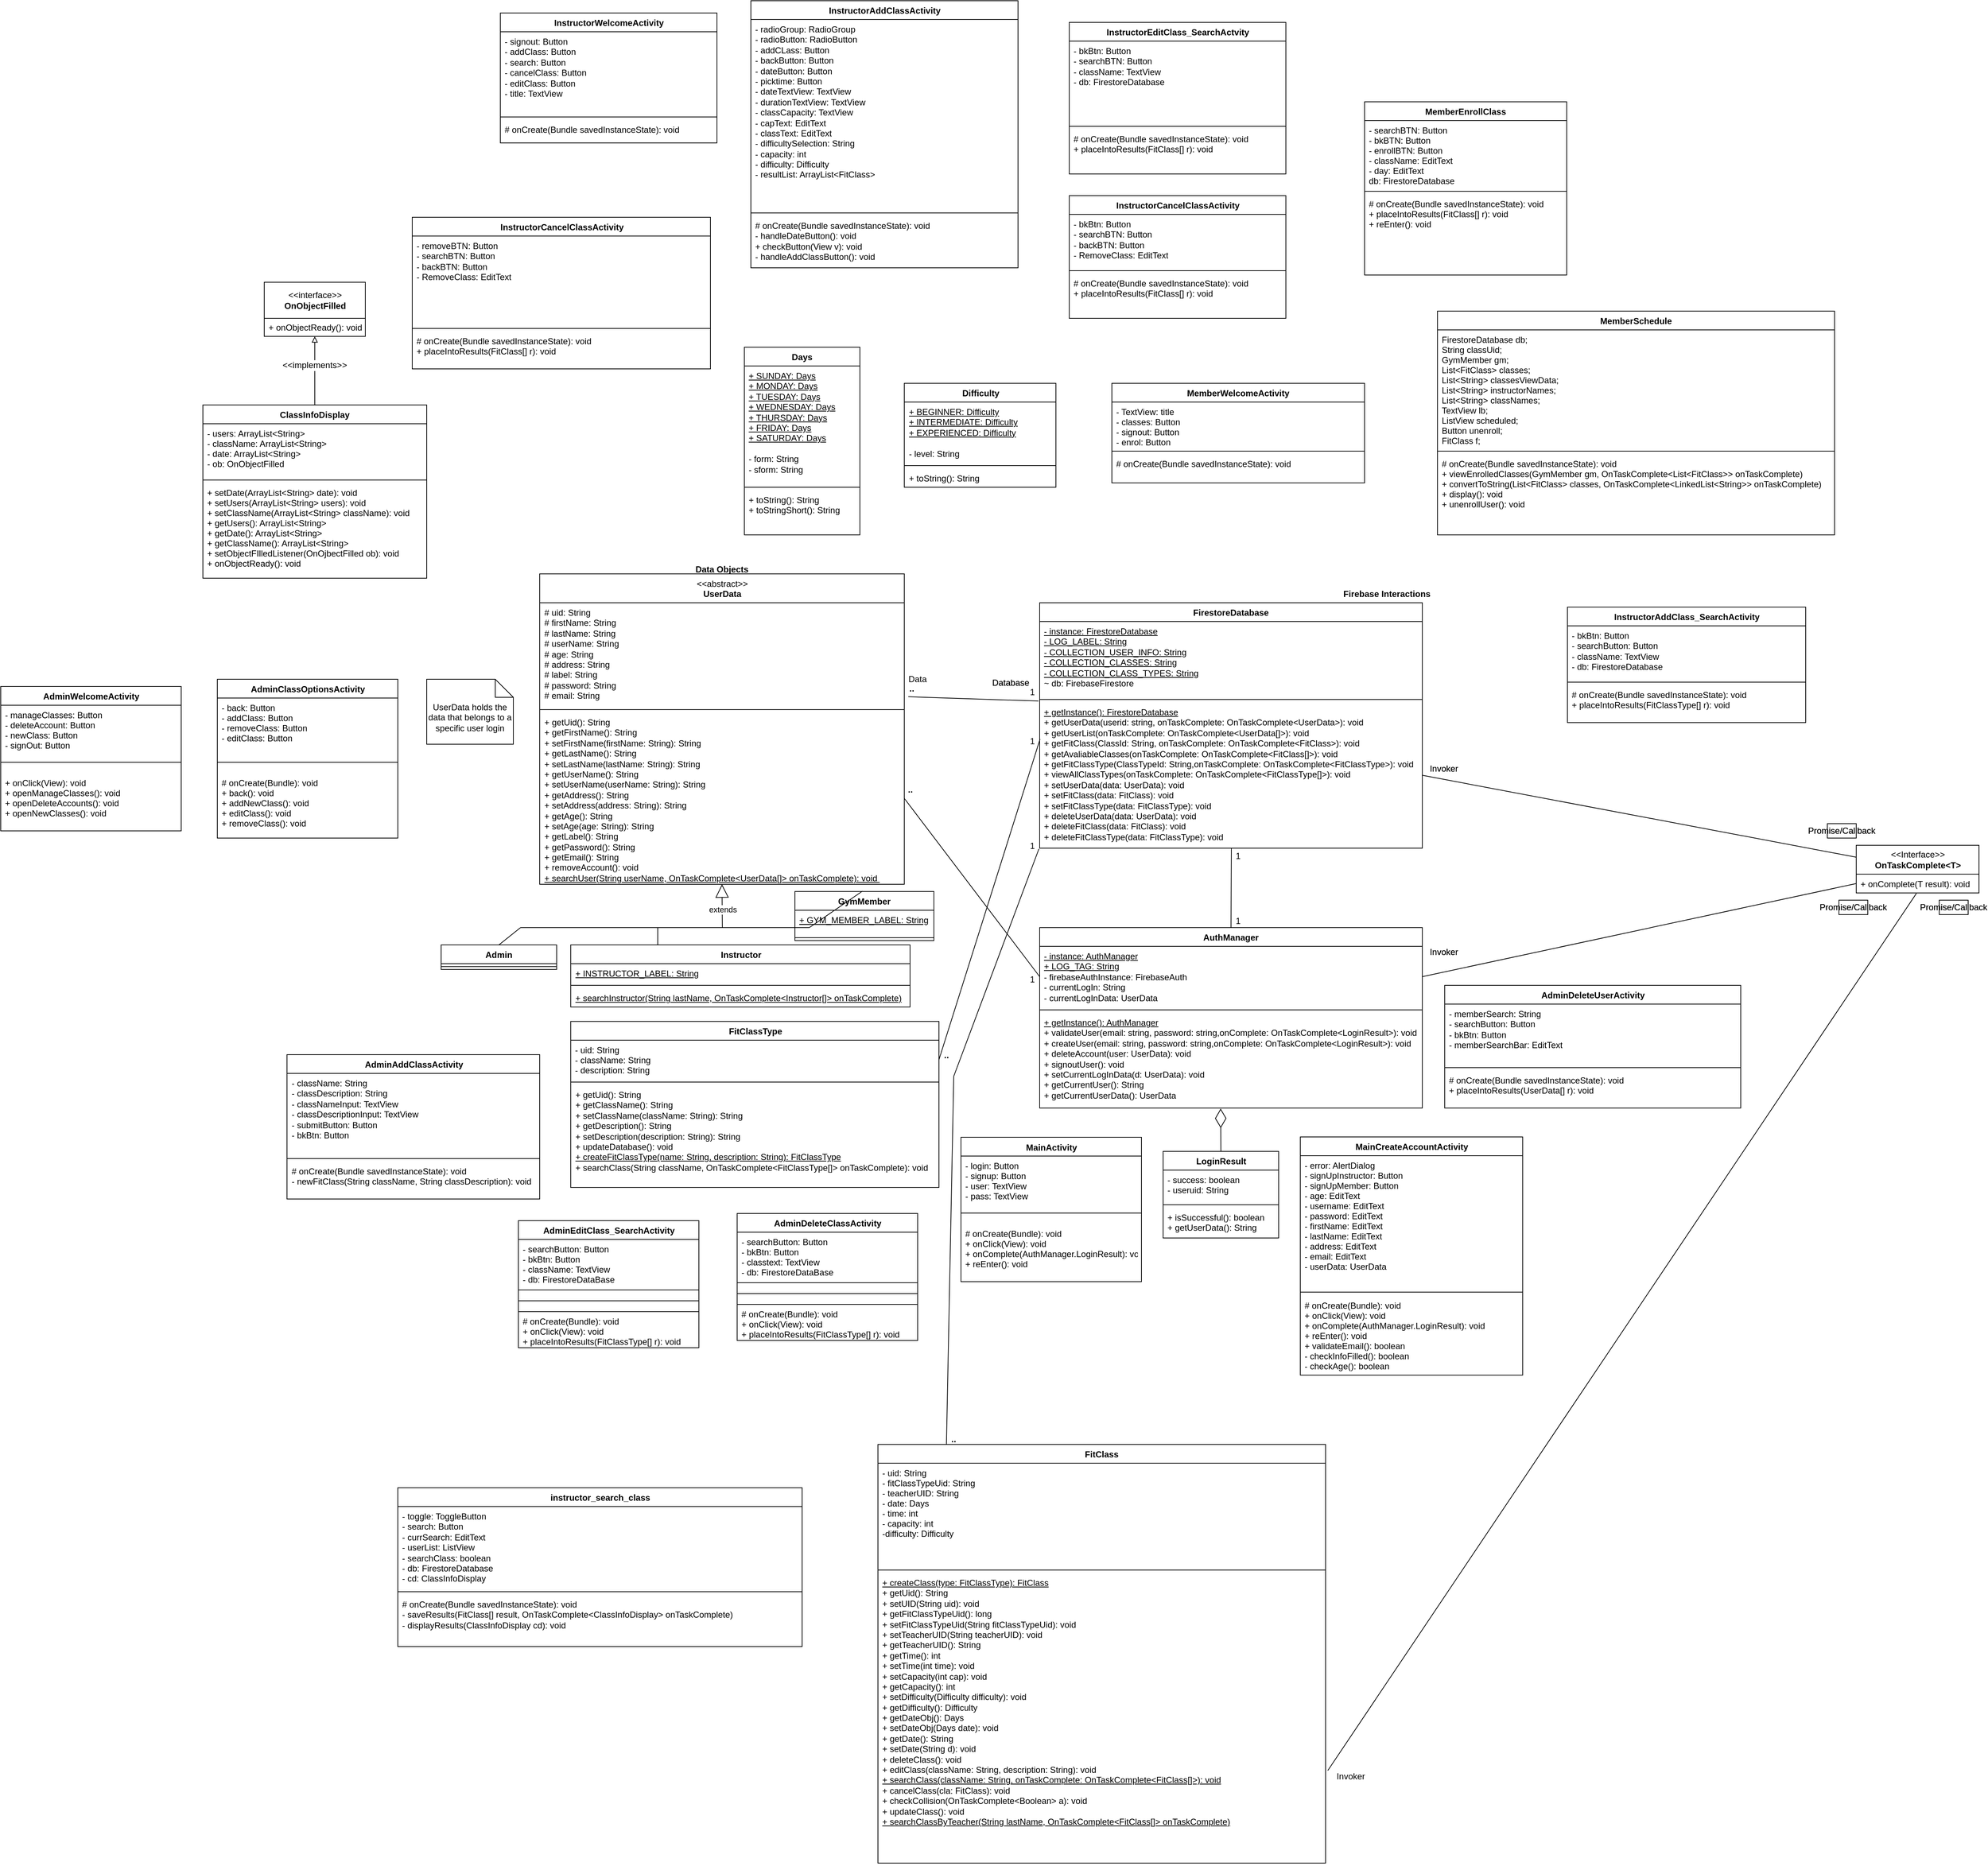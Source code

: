 <mxfile version="15.9.1" type="device"><diagram id="C5RBs43oDa-KdzZeNtuy" name="Page-1"><mxGraphModel dx="2288" dy="3598" grid="1" gridSize="10" guides="1" tooltips="1" connect="1" arrows="1" fold="1" page="1" pageScale="1" pageWidth="827" pageHeight="1169" math="0" shadow="0"><root><mxCell id="WIyWlLk6GJQsqaUBKTNV-0"/><mxCell id="WIyWlLk6GJQsqaUBKTNV-1" parent="WIyWlLk6GJQsqaUBKTNV-0"/><mxCell id="qj3Pw4uuOBfCxaDQ0eWG-0" value="FirestoreDatabase&#10;" style="swimlane;fontStyle=1;align=center;verticalAlign=top;childLayout=stackLayout;horizontal=1;startSize=26;horizontalStack=0;resizeParent=1;resizeParentMax=0;resizeLast=0;collapsible=1;marginBottom=0;" parent="WIyWlLk6GJQsqaUBKTNV-1" vertex="1"><mxGeometry x="1469" y="-936" width="530" height="340" as="geometry"/></mxCell><mxCell id="qj3Pw4uuOBfCxaDQ0eWG-1" value="&lt;u&gt;- instance: FirestoreDatabase&lt;/u&gt;&lt;br&gt;&lt;u&gt;- LOG_LABEL: String&lt;/u&gt;&lt;br&gt;&lt;u&gt;- COLLECTION_USER_INFO: String&lt;/u&gt;&lt;br&gt;&lt;u&gt;- COLLECTION_CLASSES: String&lt;/u&gt;&lt;br&gt;&lt;u&gt;- COLLECTION_CLASS_TYPES: String&lt;/u&gt;&lt;br&gt;~ db: FirebaseFirestore" style="text;strokeColor=none;fillColor=none;align=left;verticalAlign=top;spacingLeft=4;spacingRight=4;overflow=hidden;rotatable=0;points=[[0,0.5],[1,0.5]];portConstraint=eastwest;html=1;" parent="qj3Pw4uuOBfCxaDQ0eWG-0" vertex="1"><mxGeometry y="26" width="530" height="104" as="geometry"/></mxCell><mxCell id="qj3Pw4uuOBfCxaDQ0eWG-2" value="" style="line;strokeWidth=1;fillColor=none;align=left;verticalAlign=middle;spacingTop=-1;spacingLeft=3;spacingRight=3;rotatable=0;labelPosition=right;points=[];portConstraint=eastwest;" parent="qj3Pw4uuOBfCxaDQ0eWG-0" vertex="1"><mxGeometry y="130" width="530" height="8" as="geometry"/></mxCell><mxCell id="qj3Pw4uuOBfCxaDQ0eWG-3" value="&lt;u&gt;+ getInstance(): FirestoreDatabase&lt;/u&gt;&lt;br&gt;+ getUserData(userid: string, onTaskComplete: OnTaskComplete&amp;lt;UserData&amp;gt;): void&lt;br&gt;+ getUserList(onTaskComplete: OnTaskComplete&amp;lt;UserData[]&amp;gt;): void&lt;br&gt;+ getFitClass(ClassId: String, onTaskComplete: OnTaskComplete&amp;lt;FitClass&amp;gt;): void&lt;br&gt;+ getAvaliableClasses(onTaskComplete: OnTaskComplete&amp;lt;FitClass[]&amp;gt;): void&lt;br&gt;+ getFitClassType(ClassTypeId: String,onTaskComplete: OnTaskComplete&amp;lt;FitClassType&amp;gt;): void&lt;br&gt;+ viewAllClassTypes(onTaskComplete: OnTaskComplete&amp;lt;FitClassType[]&amp;gt;): void&lt;br&gt;+ setUserData(data: UserData): void&lt;br&gt;+ setFitClass(data: FitClass): void&lt;br&gt;+ setFitClassType(data: FitClassType): void&lt;br&gt;+ deleteUserData(data: UserData): void&lt;br&gt;+ deleteFitClass(data: FitClass): void&lt;br&gt;+ deleteFitClassType(data: FitClassType): void" style="text;strokeColor=none;fillColor=none;align=left;verticalAlign=top;spacingLeft=4;spacingRight=4;overflow=hidden;rotatable=0;points=[[0,0.5],[1,0.5]];portConstraint=eastwest;html=1;" parent="qj3Pw4uuOBfCxaDQ0eWG-0" vertex="1"><mxGeometry y="138" width="530" height="202" as="geometry"/></mxCell><mxCell id="qj3Pw4uuOBfCxaDQ0eWG-4" value="AuthManager" style="swimlane;fontStyle=1;align=center;verticalAlign=top;childLayout=stackLayout;horizontal=1;startSize=26;horizontalStack=0;resizeParent=1;resizeParentMax=0;resizeLast=0;collapsible=1;marginBottom=0;" parent="WIyWlLk6GJQsqaUBKTNV-1" vertex="1"><mxGeometry x="1469" y="-486" width="530" height="250" as="geometry"/></mxCell><mxCell id="qj3Pw4uuOBfCxaDQ0eWG-5" value="&lt;u&gt;- instance: AuthManager&lt;br&gt;+ LOG_TAG: String&lt;/u&gt;&lt;br&gt;- firebaseAuthInstance: FirebaseAuth&lt;br&gt;- currentLogIn: String&lt;br&gt;- currentLogInData: UserData" style="text;strokeColor=none;fillColor=none;align=left;verticalAlign=top;spacingLeft=4;spacingRight=4;overflow=hidden;rotatable=0;points=[[0,0.5],[1,0.5]];portConstraint=eastwest;html=1;" parent="qj3Pw4uuOBfCxaDQ0eWG-4" vertex="1"><mxGeometry y="26" width="530" height="84" as="geometry"/></mxCell><mxCell id="qj3Pw4uuOBfCxaDQ0eWG-6" value="" style="line;strokeWidth=1;fillColor=none;align=left;verticalAlign=middle;spacingTop=-1;spacingLeft=3;spacingRight=3;rotatable=0;labelPosition=right;points=[];portConstraint=eastwest;" parent="qj3Pw4uuOBfCxaDQ0eWG-4" vertex="1"><mxGeometry y="110" width="530" height="8" as="geometry"/></mxCell><mxCell id="qj3Pw4uuOBfCxaDQ0eWG-7" value="&lt;u&gt;+ getInstance(): AuthManager&lt;/u&gt;&lt;br&gt;+ validateUser(email: string, password: string,onComplete: OnTaskComplete&amp;lt;LoginResult&amp;gt;): void&lt;br&gt;+ createUser(email: string, password: string,onComplete: OnTaskComplete&amp;lt;LoginResult&amp;gt;): void&lt;br&gt;+ deleteAccount(user: UserData): void&lt;br&gt;+ signoutUser(): void&lt;br&gt;+ setCurrentLogInData(d: UserData): void&lt;br&gt;+ getCurrentUser(): String&lt;br&gt;+ getCurrentUserData(): UserData" style="text;strokeColor=none;fillColor=none;align=left;verticalAlign=top;spacingLeft=4;spacingRight=4;overflow=hidden;rotatable=0;points=[[0,0.5],[1,0.5]];portConstraint=eastwest;html=1;" parent="qj3Pw4uuOBfCxaDQ0eWG-4" vertex="1"><mxGeometry y="118" width="530" height="132" as="geometry"/></mxCell><mxCell id="qj3Pw4uuOBfCxaDQ0eWG-10" value="&lt;span style=&quot;font-weight: normal&quot;&gt;&amp;lt;&amp;lt;abstract&amp;gt;&amp;gt;&lt;/span&gt;&lt;br&gt;UserData" style="swimlane;fontStyle=1;align=center;verticalAlign=top;childLayout=stackLayout;horizontal=1;startSize=40;horizontalStack=0;resizeParent=1;resizeParentMax=0;resizeLast=0;collapsible=1;marginBottom=0;html=1;" parent="WIyWlLk6GJQsqaUBKTNV-1" vertex="1"><mxGeometry x="776.5" y="-976" width="505" height="430" as="geometry"/></mxCell><mxCell id="qj3Pw4uuOBfCxaDQ0eWG-11" value="# uid: String&lt;br&gt;# firstName: String&lt;br&gt;# lastName: String&lt;br&gt;# userName: String&lt;br&gt;# age: String&lt;br&gt;# address: String&lt;br&gt;# label: String&lt;br&gt;# password: String&lt;br&gt;# email: String" style="text;strokeColor=none;fillColor=none;align=left;verticalAlign=top;spacingLeft=4;spacingRight=4;overflow=hidden;rotatable=0;points=[[0,0.5],[1,0.5]];portConstraint=eastwest;html=1;" parent="qj3Pw4uuOBfCxaDQ0eWG-10" vertex="1"><mxGeometry y="40" width="505" height="144" as="geometry"/></mxCell><mxCell id="qj3Pw4uuOBfCxaDQ0eWG-12" value="" style="line;strokeWidth=1;fillColor=none;align=left;verticalAlign=middle;spacingTop=-1;spacingLeft=3;spacingRight=3;rotatable=0;labelPosition=right;points=[];portConstraint=eastwest;" parent="qj3Pw4uuOBfCxaDQ0eWG-10" vertex="1"><mxGeometry y="184" width="505" height="8" as="geometry"/></mxCell><mxCell id="qj3Pw4uuOBfCxaDQ0eWG-13" value="+ getUid(): String&lt;br&gt;+ getFirstName(): String&lt;br&gt;+ setFirstName(firstName: String): String&lt;br&gt;+ getLastName(): String&lt;br&gt;+ setLastName(lastName: String): String&lt;br&gt;+ getUserName(): String&lt;br&gt;+ setUserName(userName: String): String&lt;br&gt;+ getAddress(): String&lt;br&gt;+ setAddress(address: String): String&lt;br&gt;+ getAge(): String&lt;br&gt;+ setAge(age: String): String&lt;br&gt;+ getLabel(): String&lt;br&gt;+ getPassword(): String&lt;br&gt;+ getEmail(): String&lt;br&gt;+ removeAccount(): void&lt;br&gt;&lt;u&gt;+ searchUser(String userName,&amp;nbsp;OnTaskComplete&amp;lt;UserData[]&amp;gt; onTaskComplete): void&amp;nbsp;&lt;/u&gt;" style="text;strokeColor=none;fillColor=none;align=left;verticalAlign=top;spacingLeft=4;spacingRight=4;overflow=hidden;rotatable=0;points=[[0,0.5],[1,0.5]];portConstraint=eastwest;fontColor=default;html=1;" parent="qj3Pw4uuOBfCxaDQ0eWG-10" vertex="1"><mxGeometry y="192" width="505" height="238" as="geometry"/></mxCell><mxCell id="qj3Pw4uuOBfCxaDQ0eWG-15" value="Firebase Interactions" style="text;align=center;fontStyle=1;verticalAlign=middle;spacingLeft=3;spacingRight=3;strokeColor=none;rotatable=0;points=[[0,0.5],[1,0.5]];portConstraint=eastwest;" parent="WIyWlLk6GJQsqaUBKTNV-1" vertex="1"><mxGeometry x="1910" y="-962" width="80" height="26" as="geometry"/></mxCell><mxCell id="qj3Pw4uuOBfCxaDQ0eWG-17" value="Data Objects" style="text;align=center;fontStyle=1;verticalAlign=middle;spacingLeft=3;spacingRight=3;strokeColor=none;rotatable=0;points=[[0,0.5],[1,0.5]];portConstraint=eastwest;" parent="WIyWlLk6GJQsqaUBKTNV-1" vertex="1"><mxGeometry x="989" y="-996" width="80" height="26" as="geometry"/></mxCell><mxCell id="qj3Pw4uuOBfCxaDQ0eWG-18" value="FitClass" style="swimlane;fontStyle=1;align=center;verticalAlign=top;childLayout=stackLayout;horizontal=1;startSize=26;horizontalStack=0;resizeParent=1;resizeParentMax=0;resizeLast=0;collapsible=1;marginBottom=0;fillColor=default;strokeColor=default;fontColor=default;" parent="WIyWlLk6GJQsqaUBKTNV-1" vertex="1"><mxGeometry x="1245" y="230" width="620" height="580" as="geometry"/></mxCell><mxCell id="qj3Pw4uuOBfCxaDQ0eWG-19" value="- uid: String&#10;- fitClassTypeUid: String&#10;- teacherUID: String&#10;- date: Days&#10;- time: int&#10;- capacity: int&#10;-difficulty: Difficulty" style="text;strokeColor=none;fillColor=none;align=left;verticalAlign=top;spacingLeft=4;spacingRight=4;overflow=hidden;rotatable=0;points=[[0,0.5],[1,0.5]];portConstraint=eastwest;fontColor=default;" parent="qj3Pw4uuOBfCxaDQ0eWG-18" vertex="1"><mxGeometry y="26" width="620" height="144" as="geometry"/></mxCell><mxCell id="qj3Pw4uuOBfCxaDQ0eWG-20" value="" style="line;strokeWidth=1;fillColor=none;align=left;verticalAlign=middle;spacingTop=-1;spacingLeft=3;spacingRight=3;rotatable=0;labelPosition=right;points=[];portConstraint=eastwest;" parent="qj3Pw4uuOBfCxaDQ0eWG-18" vertex="1"><mxGeometry y="170" width="620" height="8" as="geometry"/></mxCell><mxCell id="qj3Pw4uuOBfCxaDQ0eWG-21" value="&lt;u&gt;+ createClass(type: FitClassType): FitClass&lt;/u&gt;&lt;br&gt;+ getUid(): String&lt;br&gt;+ setUID(String uid): void&lt;br&gt;+ getFitClassTypeUid(): long&lt;br&gt;+ setFitClassTypeUid(String fitClassTypeUid): void&lt;br&gt;+ setTeacherUID(String teacherUID): void&lt;br&gt;+ getTeacherUID(): String&lt;br&gt;+ getTime(): int&lt;br&gt;+ setTime(int time): void&lt;br&gt;+ setCapacity(int cap): void&lt;br&gt;+ getCapacity(): int&lt;br&gt;+ setDifficulty(Difficulty difficulty): void&lt;br&gt;+ getDifficulty(): Difficulty&lt;br&gt;+ getDateObj(): Days&lt;br&gt;+ setDateObj(Days date): void&lt;br&gt;+ getDate(): String&lt;br&gt;+ setDate(String d): void&lt;br&gt;+ deleteClass(): void&lt;br&gt;+ editClass(className: String, description: String): void&lt;br&gt;&lt;u&gt;+ searchClass(className: String, onTaskComplete: OnTaskComplete&amp;lt;FitClass[]&amp;gt;): void&lt;/u&gt;&lt;br&gt;+ cancelClass(cla: FitClass): void&lt;br&gt;+ checkCollision(OnTaskComplete&amp;lt;Boolean&amp;gt; a): void&lt;br&gt;+ updateClass(): void&lt;br&gt;&lt;u&gt;+ searchClassByTeacher(String lastName, OnTaskComplete&amp;lt;FitClass[]&amp;gt; onTaskComplete)&lt;/u&gt;" style="text;strokeColor=none;fillColor=none;align=left;verticalAlign=top;spacingLeft=4;spacingRight=4;overflow=hidden;rotatable=0;points=[[0,0.5],[1,0.5]];portConstraint=eastwest;html=1;fontColor=default;" parent="qj3Pw4uuOBfCxaDQ0eWG-18" vertex="1"><mxGeometry y="178" width="620" height="402" as="geometry"/></mxCell><mxCell id="qj3Pw4uuOBfCxaDQ0eWG-22" value="UserData holds the data that belongs to a specific user login" style="shape=note2;boundedLbl=1;whiteSpace=wrap;html=1;size=25;verticalAlign=top;align=center;fillColor=default;strokeColor=default;fontColor=default;" parent="WIyWlLk6GJQsqaUBKTNV-1" vertex="1"><mxGeometry x="620" y="-830" width="120" height="90" as="geometry"/></mxCell><mxCell id="qj3Pw4uuOBfCxaDQ0eWG-23" value="Admin" style="swimlane;fontStyle=1;align=center;verticalAlign=top;childLayout=stackLayout;horizontal=1;startSize=26;horizontalStack=0;resizeParent=1;resizeParentMax=0;resizeLast=0;collapsible=1;marginBottom=0;fillColor=default;strokeColor=default;fontColor=default;" parent="WIyWlLk6GJQsqaUBKTNV-1" vertex="1"><mxGeometry x="640" y="-462" width="160" height="34" as="geometry"/></mxCell><mxCell id="qj3Pw4uuOBfCxaDQ0eWG-25" value="" style="line;strokeWidth=1;fillColor=none;align=left;verticalAlign=middle;spacingTop=-1;spacingLeft=3;spacingRight=3;rotatable=0;labelPosition=right;points=[];portConstraint=eastwest;" parent="qj3Pw4uuOBfCxaDQ0eWG-23" vertex="1"><mxGeometry y="26" width="160" height="8" as="geometry"/></mxCell><mxCell id="qj3Pw4uuOBfCxaDQ0eWG-31" value="GymMember" style="swimlane;fontStyle=1;align=center;verticalAlign=top;childLayout=stackLayout;horizontal=1;startSize=26;horizontalStack=0;resizeParent=1;resizeParentMax=0;resizeLast=0;collapsible=1;marginBottom=0;fillColor=default;strokeColor=default;fontColor=default;" parent="WIyWlLk6GJQsqaUBKTNV-1" vertex="1"><mxGeometry x="1130" y="-536" width="192.5" height="68" as="geometry"/></mxCell><mxCell id="qj3Pw4uuOBfCxaDQ0eWG-32" value="+ GYM_MEMBER_LABEL: String" style="text;strokeColor=none;fillColor=none;align=left;verticalAlign=top;spacingLeft=4;spacingRight=4;overflow=hidden;rotatable=0;points=[[0,0.5],[1,0.5]];portConstraint=eastwest;fontStyle=4" parent="qj3Pw4uuOBfCxaDQ0eWG-31" vertex="1"><mxGeometry y="26" width="192.5" height="34" as="geometry"/></mxCell><mxCell id="qj3Pw4uuOBfCxaDQ0eWG-33" value="" style="line;strokeWidth=1;fillColor=none;align=left;verticalAlign=middle;spacingTop=-1;spacingLeft=3;spacingRight=3;rotatable=0;labelPosition=right;points=[];portConstraint=eastwest;" parent="qj3Pw4uuOBfCxaDQ0eWG-31" vertex="1"><mxGeometry y="60" width="192.5" height="8" as="geometry"/></mxCell><mxCell id="qj3Pw4uuOBfCxaDQ0eWG-36" value="extends" style="endArrow=block;endSize=16;endFill=0;html=1;entryX=0.5;entryY=1;entryDx=0;entryDy=0;entryPerimeter=0;" parent="WIyWlLk6GJQsqaUBKTNV-1" target="qj3Pw4uuOBfCxaDQ0eWG-13" edge="1"><mxGeometry x="-0.133" y="-1" width="160" relative="1" as="geometry"><mxPoint x="1029.5" y="-486" as="sourcePoint"/><mxPoint x="1031.5" y="-556" as="targetPoint"/><mxPoint y="1" as="offset"/></mxGeometry></mxCell><mxCell id="qj3Pw4uuOBfCxaDQ0eWG-38" value="" style="endArrow=none;html=1;" parent="WIyWlLk6GJQsqaUBKTNV-1" edge="1"><mxGeometry width="50" height="50" relative="1" as="geometry"><mxPoint x="750" y="-486" as="sourcePoint"/><mxPoint x="1150" y="-486" as="targetPoint"/></mxGeometry></mxCell><mxCell id="qj3Pw4uuOBfCxaDQ0eWG-39" value="" style="endArrow=none;html=1;exitX=0.486;exitY=-0.007;exitDx=0;exitDy=0;exitPerimeter=0;" parent="WIyWlLk6GJQsqaUBKTNV-1" source="qj3Pw4uuOBfCxaDQ0eWG-31" edge="1"><mxGeometry width="50" height="50" relative="1" as="geometry"><mxPoint x="1000" y="-256" as="sourcePoint"/><mxPoint x="1150" y="-486" as="targetPoint"/></mxGeometry></mxCell><mxCell id="qj3Pw4uuOBfCxaDQ0eWG-40" value="" style="endArrow=none;html=1;exitX=0.5;exitY=0;exitDx=0;exitDy=0;" parent="WIyWlLk6GJQsqaUBKTNV-1" source="qj3Pw4uuOBfCxaDQ0eWG-23" edge="1"><mxGeometry width="50" height="50" relative="1" as="geometry"><mxPoint x="830" y="-246" as="sourcePoint"/><mxPoint x="750" y="-486" as="targetPoint"/></mxGeometry></mxCell><mxCell id="qj3Pw4uuOBfCxaDQ0eWG-41" value="" style="endArrow=none;html=1;exitX=0.5;exitY=0;exitDx=0;exitDy=0;" parent="WIyWlLk6GJQsqaUBKTNV-1" edge="1"><mxGeometry width="50" height="50" relative="1" as="geometry"><mxPoint x="940" y="-460" as="sourcePoint"/><mxPoint x="940" y="-486" as="targetPoint"/></mxGeometry></mxCell><mxCell id="KuLqI49KW8a4QAhjE9KD-0" value="" style="endArrow=diamondThin;endFill=0;endSize=24;html=1;sourcePerimeterSpacing=8;targetPerimeterSpacing=8;exitX=0.5;exitY=0;exitDx=0;exitDy=0;entryX=0.473;entryY=1.006;entryDx=0;entryDy=0;entryPerimeter=0;" parent="WIyWlLk6GJQsqaUBKTNV-1" source="KuLqI49KW8a4QAhjE9KD-1" target="qj3Pw4uuOBfCxaDQ0eWG-7" edge="1"><mxGeometry width="160" relative="1" as="geometry"><mxPoint x="1484" y="-108" as="sourcePoint"/><mxPoint x="1719" y="-256" as="targetPoint"/></mxGeometry></mxCell><mxCell id="KuLqI49KW8a4QAhjE9KD-1" value="LoginResult" style="swimlane;fontStyle=1;align=center;verticalAlign=top;childLayout=stackLayout;horizontal=1;startSize=26;horizontalStack=0;resizeParent=1;resizeParentMax=0;resizeLast=0;collapsible=1;marginBottom=0;hachureGap=4;pointerEvents=0;html=1;" parent="WIyWlLk6GJQsqaUBKTNV-1" vertex="1"><mxGeometry x="1640" y="-176" width="160" height="120" as="geometry"/></mxCell><mxCell id="KuLqI49KW8a4QAhjE9KD-2" value="- success: boolean&#10;- useruid: String " style="text;strokeColor=none;fillColor=none;align=left;verticalAlign=top;spacingLeft=4;spacingRight=4;overflow=hidden;rotatable=0;points=[[0,0.5],[1,0.5]];portConstraint=eastwest;" parent="KuLqI49KW8a4QAhjE9KD-1" vertex="1"><mxGeometry y="26" width="160" height="44" as="geometry"/></mxCell><mxCell id="KuLqI49KW8a4QAhjE9KD-3" value="" style="line;strokeWidth=1;fillColor=none;align=left;verticalAlign=middle;spacingTop=-1;spacingLeft=3;spacingRight=3;rotatable=0;labelPosition=right;points=[];portConstraint=eastwest;" parent="KuLqI49KW8a4QAhjE9KD-1" vertex="1"><mxGeometry y="70" width="160" height="8" as="geometry"/></mxCell><mxCell id="KuLqI49KW8a4QAhjE9KD-4" value="+ isSuccessful(): boolean&#10;+ getUserData(): String" style="text;strokeColor=none;fillColor=none;align=left;verticalAlign=top;spacingLeft=4;spacingRight=4;overflow=hidden;rotatable=0;points=[[0,0.5],[1,0.5]];portConstraint=eastwest;" parent="KuLqI49KW8a4QAhjE9KD-1" vertex="1"><mxGeometry y="78" width="160" height="42" as="geometry"/></mxCell><mxCell id="KuLqI49KW8a4QAhjE9KD-5" value="&amp;lt;&amp;lt;Interface&amp;gt;&amp;gt;&lt;br&gt;&lt;b&gt;OnTaskComplete&amp;lt;T&amp;gt;&lt;/b&gt;" style="swimlane;fontStyle=0;childLayout=stackLayout;horizontal=1;startSize=40;fillColor=none;horizontalStack=0;resizeParent=1;resizeParentMax=0;resizeLast=0;collapsible=1;marginBottom=0;hachureGap=4;pointerEvents=0;html=1;strokeColor=default;fontColor=default;" parent="WIyWlLk6GJQsqaUBKTNV-1" vertex="1"><mxGeometry x="2600" y="-600" width="170" height="66" as="geometry"/></mxCell><mxCell id="KuLqI49KW8a4QAhjE9KD-6" value="+ onComplete(T result): void" style="text;strokeColor=default;fillColor=none;align=left;verticalAlign=top;spacingLeft=4;spacingRight=4;overflow=hidden;rotatable=0;points=[[0,0.5],[1,0.5]];portConstraint=eastwest;fontColor=default;" parent="KuLqI49KW8a4QAhjE9KD-5" vertex="1"><mxGeometry y="40" width="170" height="26" as="geometry"/></mxCell><mxCell id="KuLqI49KW8a4QAhjE9KD-13" value="" style="endArrow=none;html=1;startSize=14;endSize=14;sourcePerimeterSpacing=8;targetPerimeterSpacing=8;entryX=1;entryY=0.5;entryDx=0;entryDy=0;exitX=0;exitY=0.25;exitDx=0;exitDy=0;" parent="WIyWlLk6GJQsqaUBKTNV-1" source="KuLqI49KW8a4QAhjE9KD-5" target="qj3Pw4uuOBfCxaDQ0eWG-3" edge="1"><mxGeometry width="50" height="50" relative="1" as="geometry"><mxPoint x="2209" y="-586" as="sourcePoint"/><mxPoint x="2359" y="-702" as="targetPoint"/></mxGeometry></mxCell><mxCell id="KuLqI49KW8a4QAhjE9KD-14" value="" style="endArrow=none;html=1;startSize=14;endSize=14;sourcePerimeterSpacing=8;targetPerimeterSpacing=8;exitX=0;exitY=0.5;exitDx=0;exitDy=0;entryX=1;entryY=0.5;entryDx=0;entryDy=0;" parent="WIyWlLk6GJQsqaUBKTNV-1" source="KuLqI49KW8a4QAhjE9KD-6" target="qj3Pw4uuOBfCxaDQ0eWG-5" edge="1"><mxGeometry width="50" height="50" relative="1" as="geometry"><mxPoint x="2019" y="-572" as="sourcePoint"/><mxPoint x="2399" y="-682" as="targetPoint"/></mxGeometry></mxCell><mxCell id="KuLqI49KW8a4QAhjE9KD-15" value="Promise/Callback" style="text;html=1;strokeColor=default;fillColor=none;align=center;verticalAlign=middle;whiteSpace=wrap;rounded=0;hachureGap=4;pointerEvents=0;fontColor=default;" parent="WIyWlLk6GJQsqaUBKTNV-1" vertex="1"><mxGeometry x="2560" y="-630" width="40" height="20" as="geometry"/></mxCell><mxCell id="KuLqI49KW8a4QAhjE9KD-16" value="Promise/Callback" style="text;html=1;strokeColor=default;fillColor=none;align=center;verticalAlign=middle;whiteSpace=wrap;rounded=0;hachureGap=4;pointerEvents=0;fontColor=default;" parent="WIyWlLk6GJQsqaUBKTNV-1" vertex="1"><mxGeometry x="2576" y="-524" width="40" height="20" as="geometry"/></mxCell><mxCell id="KuLqI49KW8a4QAhjE9KD-17" value="Invoker" style="text;html=1;strokeColor=none;fillColor=none;align=center;verticalAlign=middle;whiteSpace=wrap;rounded=0;hachureGap=4;pointerEvents=0;" parent="WIyWlLk6GJQsqaUBKTNV-1" vertex="1"><mxGeometry x="2009" y="-716" width="40" height="20" as="geometry"/></mxCell><mxCell id="KuLqI49KW8a4QAhjE9KD-18" value="Invoker" style="text;html=1;strokeColor=none;fillColor=none;align=center;verticalAlign=middle;whiteSpace=wrap;rounded=0;hachureGap=4;pointerEvents=0;" parent="WIyWlLk6GJQsqaUBKTNV-1" vertex="1"><mxGeometry x="2009" y="-462" width="40" height="20" as="geometry"/></mxCell><mxCell id="KuLqI49KW8a4QAhjE9KD-19" value="" style="endArrow=none;html=1;startSize=14;endSize=14;sourcePerimeterSpacing=8;targetPerimeterSpacing=8;entryX=-0.003;entryY=-0.009;entryDx=0;entryDy=0;entryPerimeter=0;exitX=1.011;exitY=0.904;exitDx=0;exitDy=0;exitPerimeter=0;" parent="WIyWlLk6GJQsqaUBKTNV-1" source="qj3Pw4uuOBfCxaDQ0eWG-11" target="qj3Pw4uuOBfCxaDQ0eWG-3" edge="1"><mxGeometry width="50" height="50" relative="1" as="geometry"><mxPoint x="1289" y="-686" as="sourcePoint"/><mxPoint x="1339" y="-736" as="targetPoint"/></mxGeometry></mxCell><mxCell id="KuLqI49KW8a4QAhjE9KD-20" value="Data" style="text;html=1;strokeColor=none;fillColor=none;align=center;verticalAlign=middle;whiteSpace=wrap;rounded=0;hachureGap=4;pointerEvents=0;fontColor=default;" parent="WIyWlLk6GJQsqaUBKTNV-1" vertex="1"><mxGeometry x="1280" y="-840" width="40" height="20" as="geometry"/></mxCell><mxCell id="KuLqI49KW8a4QAhjE9KD-21" value="Database" style="text;html=1;strokeColor=none;fillColor=none;align=center;verticalAlign=middle;whiteSpace=wrap;rounded=0;hachureGap=4;pointerEvents=0;" parent="WIyWlLk6GJQsqaUBKTNV-1" vertex="1"><mxGeometry x="1409" y="-835" width="40" height="20" as="geometry"/></mxCell><mxCell id="KuLqI49KW8a4QAhjE9KD-24" value="" style="endArrow=none;html=1;startSize=14;endSize=14;sourcePerimeterSpacing=8;targetPerimeterSpacing=8;entryX=0.49;entryY=1.027;entryDx=0;entryDy=0;entryPerimeter=0;strokeColor=default;labelBackgroundColor=default;fontColor=default;exitX=1.005;exitY=0.681;exitDx=0;exitDy=0;exitPerimeter=0;" parent="WIyWlLk6GJQsqaUBKTNV-1" source="qj3Pw4uuOBfCxaDQ0eWG-21" target="KuLqI49KW8a4QAhjE9KD-6" edge="1"><mxGeometry width="50" height="50" relative="1" as="geometry"><mxPoint x="2040" y="470" as="sourcePoint"/><mxPoint x="2369" y="-436" as="targetPoint"/></mxGeometry></mxCell><mxCell id="KuLqI49KW8a4QAhjE9KD-26" value="Promise/Callback" style="text;html=1;strokeColor=default;fillColor=none;align=center;verticalAlign=middle;whiteSpace=wrap;rounded=0;hachureGap=4;pointerEvents=0;fontColor=default;" parent="WIyWlLk6GJQsqaUBKTNV-1" vertex="1"><mxGeometry x="2715" y="-524" width="40" height="20" as="geometry"/></mxCell><mxCell id="KuLqI49KW8a4QAhjE9KD-27" value="FitClassType" style="swimlane;fontStyle=1;align=center;verticalAlign=top;childLayout=stackLayout;horizontal=1;startSize=26;horizontalStack=0;resizeParent=1;resizeParentMax=0;resizeLast=0;collapsible=1;marginBottom=0;hachureGap=4;pointerEvents=0;html=1;" parent="WIyWlLk6GJQsqaUBKTNV-1" vertex="1"><mxGeometry x="819.5" y="-356" width="510" height="230" as="geometry"/></mxCell><mxCell id="KuLqI49KW8a4QAhjE9KD-28" value="- uid: String&#10;- className: String&#10;- description: String&#10;" style="text;strokeColor=none;fillColor=none;align=left;verticalAlign=top;spacingLeft=4;spacingRight=4;overflow=hidden;rotatable=0;points=[[0,0.5],[1,0.5]];portConstraint=eastwest;" parent="KuLqI49KW8a4QAhjE9KD-27" vertex="1"><mxGeometry y="26" width="510" height="54" as="geometry"/></mxCell><mxCell id="KuLqI49KW8a4QAhjE9KD-29" value="" style="line;strokeWidth=1;fillColor=none;align=left;verticalAlign=middle;spacingTop=-1;spacingLeft=3;spacingRight=3;rotatable=0;labelPosition=right;points=[];portConstraint=eastwest;" parent="KuLqI49KW8a4QAhjE9KD-27" vertex="1"><mxGeometry y="80" width="510" height="8" as="geometry"/></mxCell><mxCell id="KuLqI49KW8a4QAhjE9KD-30" value="+ getUid(): String&lt;br&gt;+ getClassName(): String&lt;br&gt;+ setClassName(className: String): String&lt;br&gt;+ getDescription(): String&lt;br&gt;+ setDescription(description: String): String&lt;br&gt;+ updateDatabase(): void&lt;br&gt;&lt;u&gt;+ createFitClassType(name: String, description: String): FitClassType&lt;/u&gt;&lt;br&gt;+ searchClass(String className, OnTaskComplete&amp;lt;FitClassType[]&amp;gt; onTaskComplete): void" style="text;strokeColor=none;fillColor=none;align=left;verticalAlign=top;spacingLeft=4;spacingRight=4;overflow=hidden;rotatable=0;points=[[0,0.5],[1,0.5]];portConstraint=eastwest;html=1;fontColor=default;" parent="KuLqI49KW8a4QAhjE9KD-27" vertex="1"><mxGeometry y="88" width="510" height="142" as="geometry"/></mxCell><mxCell id="KuLqI49KW8a4QAhjE9KD-31" value="" style="endArrow=none;html=1;startSize=14;endSize=14;sourcePerimeterSpacing=8;targetPerimeterSpacing=8;entryX=0;entryY=0.5;entryDx=0;entryDy=0;exitX=1;exitY=0.5;exitDx=0;exitDy=0;" parent="WIyWlLk6GJQsqaUBKTNV-1" source="qj3Pw4uuOBfCxaDQ0eWG-13" target="qj3Pw4uuOBfCxaDQ0eWG-5" edge="1"><mxGeometry width="50" height="50" relative="1" as="geometry"><mxPoint x="1319" y="-516" as="sourcePoint"/><mxPoint x="1369" y="-566" as="targetPoint"/></mxGeometry></mxCell><mxCell id="KuLqI49KW8a4QAhjE9KD-32" value="" style="endArrow=none;html=1;startSize=14;endSize=14;sourcePerimeterSpacing=8;targetPerimeterSpacing=8;exitX=1;exitY=0.5;exitDx=0;exitDy=0;entryX=0.001;entryY=0.252;entryDx=0;entryDy=0;entryPerimeter=0;" parent="WIyWlLk6GJQsqaUBKTNV-1" source="KuLqI49KW8a4QAhjE9KD-28" target="qj3Pw4uuOBfCxaDQ0eWG-3" edge="1"><mxGeometry width="50" height="50" relative="1" as="geometry"><mxPoint x="1229" y="-386" as="sourcePoint"/><mxPoint x="1279" y="-436" as="targetPoint"/></mxGeometry></mxCell><mxCell id="SnNktxE2FoXoKytn3FZG-14" value="AdminWelcomeActivity" style="swimlane;fontStyle=1;align=center;verticalAlign=top;childLayout=stackLayout;horizontal=1;startSize=26;horizontalStack=0;resizeParent=1;resizeParentMax=0;resizeLast=0;collapsible=1;marginBottom=0;hachureGap=4;pointerEvents=0;html=1;fillColor=default;strokeColor=default;fontColor=default;" parent="WIyWlLk6GJQsqaUBKTNV-1" vertex="1"><mxGeometry x="30" y="-820" width="250" height="200" as="geometry"/></mxCell><mxCell id="SnNktxE2FoXoKytn3FZG-15" value="- manageClasses: Button&#10;- deleteAccount: Button&#10;- newClass: Button&#10;- signOut: Button" style="text;strokeColor=none;fillColor=none;align=left;verticalAlign=top;spacingLeft=4;spacingRight=4;overflow=hidden;rotatable=0;points=[[0,0.5],[1,0.5]];portConstraint=eastwest;fontColor=default;" parent="SnNktxE2FoXoKytn3FZG-14" vertex="1"><mxGeometry y="26" width="250" height="64" as="geometry"/></mxCell><mxCell id="SnNktxE2FoXoKytn3FZG-16" value="" style="line;strokeWidth=1;fillColor=none;align=left;verticalAlign=middle;spacingTop=-1;spacingLeft=3;spacingRight=3;rotatable=0;labelPosition=right;points=[];portConstraint=eastwest;fontColor=default;" parent="SnNktxE2FoXoKytn3FZG-14" vertex="1"><mxGeometry y="90" width="250" height="30" as="geometry"/></mxCell><mxCell id="SnNktxE2FoXoKytn3FZG-17" value="+ onClick(View): void&#10;+ openManageClasses(): void&#10;+ openDeleteAccounts(): void&#10;+ openNewClasses(): void" style="text;strokeColor=none;fillColor=none;align=left;verticalAlign=top;spacingLeft=4;spacingRight=4;overflow=hidden;rotatable=0;points=[[0,0.5],[1,0.5]];portConstraint=eastwest;" parent="SnNktxE2FoXoKytn3FZG-14" vertex="1"><mxGeometry y="120" width="250" height="80" as="geometry"/></mxCell><mxCell id="SnNktxE2FoXoKytn3FZG-40" value="MainActivity" style="swimlane;fontStyle=1;align=center;verticalAlign=top;childLayout=stackLayout;horizontal=1;startSize=26;horizontalStack=0;resizeParent=1;resizeParentMax=0;resizeLast=0;collapsible=1;marginBottom=0;hachureGap=4;pointerEvents=0;html=1;" parent="WIyWlLk6GJQsqaUBKTNV-1" vertex="1"><mxGeometry x="1360" y="-195.5" width="250" height="200" as="geometry"/></mxCell><mxCell id="SnNktxE2FoXoKytn3FZG-41" value="- login: Button&#10;- signup: Button&#10;- user: TextView&#10;- pass: TextView" style="text;strokeColor=none;fillColor=none;align=left;verticalAlign=top;spacingLeft=4;spacingRight=4;overflow=hidden;rotatable=0;points=[[0,0.5],[1,0.5]];portConstraint=eastwest;" parent="SnNktxE2FoXoKytn3FZG-40" vertex="1"><mxGeometry y="26" width="250" height="64" as="geometry"/></mxCell><mxCell id="SnNktxE2FoXoKytn3FZG-42" value="" style="line;strokeWidth=1;fillColor=none;align=left;verticalAlign=middle;spacingTop=-1;spacingLeft=3;spacingRight=3;rotatable=0;labelPosition=right;points=[];portConstraint=eastwest;" parent="SnNktxE2FoXoKytn3FZG-40" vertex="1"><mxGeometry y="90" width="250" height="30" as="geometry"/></mxCell><mxCell id="SnNktxE2FoXoKytn3FZG-43" value="# onCreate(Bundle): void&#10;+ onClick(View): void&#10;+ onComplete(AuthManager.LoginResult): void&#10;+ reEnter(): void" style="text;strokeColor=none;fillColor=none;align=left;verticalAlign=top;spacingLeft=4;spacingRight=4;overflow=hidden;rotatable=0;points=[[0,0.5],[1,0.5]];portConstraint=eastwest;" parent="SnNktxE2FoXoKytn3FZG-40" vertex="1"><mxGeometry y="120" width="250" height="80" as="geometry"/></mxCell><mxCell id="SnNktxE2FoXoKytn3FZG-44" value="AdminClassOptionsActivity" style="swimlane;fontStyle=1;align=center;verticalAlign=top;childLayout=stackLayout;horizontal=1;startSize=26;horizontalStack=0;resizeParent=1;resizeParentMax=0;resizeLast=0;collapsible=1;marginBottom=0;hachureGap=4;pointerEvents=0;html=1;fontColor=default;" parent="WIyWlLk6GJQsqaUBKTNV-1" vertex="1"><mxGeometry x="330" y="-830" width="250" height="220" as="geometry"/></mxCell><mxCell id="SnNktxE2FoXoKytn3FZG-45" value="- back: Button&#10;- addClass: Button&#10;- removeClass: Button&#10;- editClass: Button&#10;" style="text;strokeColor=none;fillColor=none;align=left;verticalAlign=top;spacingLeft=4;spacingRight=4;overflow=hidden;rotatable=0;points=[[0,0.5],[1,0.5]];portConstraint=eastwest;fontColor=default;" parent="SnNktxE2FoXoKytn3FZG-44" vertex="1"><mxGeometry y="26" width="250" height="74" as="geometry"/></mxCell><mxCell id="SnNktxE2FoXoKytn3FZG-46" value="" style="line;strokeWidth=1;fillColor=none;align=left;verticalAlign=middle;spacingTop=-1;spacingLeft=3;spacingRight=3;rotatable=0;labelPosition=right;points=[];portConstraint=eastwest;fontColor=default;" parent="SnNktxE2FoXoKytn3FZG-44" vertex="1"><mxGeometry y="100" width="250" height="30" as="geometry"/></mxCell><mxCell id="SnNktxE2FoXoKytn3FZG-47" value="# onCreate(Bundle): void&#10;+ back(): void&#10;+ addNewClass(): void&#10;+ editClass(): void&#10;+ removeClass(): void" style="text;strokeColor=none;fillColor=none;align=left;verticalAlign=top;spacingLeft=4;spacingRight=4;overflow=hidden;rotatable=0;points=[[0,0.5],[1,0.5]];portConstraint=eastwest;fontColor=default;" parent="SnNktxE2FoXoKytn3FZG-44" vertex="1"><mxGeometry y="130" width="250" height="90" as="geometry"/></mxCell><mxCell id="SnNktxE2FoXoKytn3FZG-55" value="AdminEditClass_SearchActivity" style="swimlane;fontStyle=1;align=center;verticalAlign=top;childLayout=stackLayout;horizontal=1;startSize=26;horizontalStack=0;resizeParent=1;resizeParentMax=0;resizeLast=0;collapsible=1;marginBottom=0;hachureGap=4;pointerEvents=0;html=1;fillColor=default;strokeColor=default;fontColor=default;" parent="WIyWlLk6GJQsqaUBKTNV-1" vertex="1"><mxGeometry x="747" y="-80" width="250" height="176" as="geometry"/></mxCell><mxCell id="SnNktxE2FoXoKytn3FZG-56" value="- searchButton: Button&#10;- bkBtn: Button&#10;- className: TextView&#10;- db: FirestoreDataBase" style="text;strokeColor=default;fillColor=default;align=left;verticalAlign=top;spacingLeft=4;spacingRight=4;overflow=hidden;rotatable=0;points=[[0,0.5],[1,0.5]];portConstraint=eastwest;fontColor=default;" parent="SnNktxE2FoXoKytn3FZG-55" vertex="1"><mxGeometry y="26" width="250" height="70" as="geometry"/></mxCell><mxCell id="SnNktxE2FoXoKytn3FZG-57" value="" style="line;strokeWidth=1;fillColor=default;align=left;verticalAlign=middle;spacingTop=-1;spacingLeft=3;spacingRight=3;rotatable=0;labelPosition=right;points=[];portConstraint=eastwest;strokeColor=default;fontColor=default;" parent="SnNktxE2FoXoKytn3FZG-55" vertex="1"><mxGeometry y="96" width="250" height="30" as="geometry"/></mxCell><mxCell id="SnNktxE2FoXoKytn3FZG-58" value="# onCreate(Bundle): void&#10;+ onClick(View): void&#10;+ placeIntoResults(FitClassType[] r): void&#10;" style="text;strokeColor=default;fillColor=default;align=left;verticalAlign=top;spacingLeft=4;spacingRight=4;overflow=hidden;rotatable=0;points=[[0,0.5],[1,0.5]];portConstraint=eastwest;fontColor=default;" parent="SnNktxE2FoXoKytn3FZG-55" vertex="1"><mxGeometry y="126" width="250" height="50" as="geometry"/></mxCell><mxCell id="SnNktxE2FoXoKytn3FZG-63" value="MainCreateAccountActivity" style="swimlane;fontStyle=1;align=center;verticalAlign=top;childLayout=stackLayout;horizontal=1;startSize=26;horizontalStack=0;resizeParent=1;resizeParentMax=0;resizeLast=0;collapsible=1;marginBottom=0;hachureGap=4;pointerEvents=0;html=1;" parent="WIyWlLk6GJQsqaUBKTNV-1" vertex="1"><mxGeometry x="1830" y="-196" width="308" height="330" as="geometry"/></mxCell><mxCell id="SnNktxE2FoXoKytn3FZG-64" value="- error: AlertDialog&#10;- signUpInstructor: Button&#10;- signUpMember: Button&#10;- age: EditText&#10;- username: EditText&#10;- password: EditText&#10;- firstName: EditText&#10;- lastName: EditText&#10;- address: EditText&#10;- email: EditText&#10;- userData: UserData" style="text;strokeColor=none;fillColor=none;align=left;verticalAlign=top;spacingLeft=4;spacingRight=4;overflow=hidden;rotatable=0;points=[[0,0.5],[1,0.5]];portConstraint=eastwest;fontColor=default;" parent="SnNktxE2FoXoKytn3FZG-63" vertex="1"><mxGeometry y="26" width="308" height="184" as="geometry"/></mxCell><mxCell id="SnNktxE2FoXoKytn3FZG-65" value="" style="line;strokeWidth=1;fillColor=none;align=left;verticalAlign=middle;spacingTop=-1;spacingLeft=3;spacingRight=3;rotatable=0;labelPosition=right;points=[];portConstraint=eastwest;" parent="SnNktxE2FoXoKytn3FZG-63" vertex="1"><mxGeometry y="210" width="308" height="10" as="geometry"/></mxCell><mxCell id="SnNktxE2FoXoKytn3FZG-66" value="# onCreate(Bundle): void&#10;+ onClick(View): void&#10;+ onComplete(AuthManager.LoginResult): void&#10;+ reEnter(): void&#10;+ validateEmail(): boolean&#10;- checkInfoFilled(): boolean&#10;- checkAge(): boolean" style="text;strokeColor=none;fillColor=none;align=left;verticalAlign=top;spacingLeft=4;spacingRight=4;overflow=hidden;rotatable=0;points=[[0,0.5],[1,0.5]];portConstraint=eastwest;" parent="SnNktxE2FoXoKytn3FZG-63" vertex="1"><mxGeometry y="220" width="308" height="110" as="geometry"/></mxCell><mxCell id="bLXKq_Url7VrBSg9ZMpB-31" value="Promise/Callback" style="text;html=1;strokeColor=default;fillColor=none;align=center;verticalAlign=middle;whiteSpace=wrap;rounded=0;hachureGap=4;pointerEvents=0;fontColor=default;" parent="WIyWlLk6GJQsqaUBKTNV-1" vertex="1"><mxGeometry x="2560" y="-630" width="40" height="20" as="geometry"/></mxCell><mxCell id="bLXKq_Url7VrBSg9ZMpB-32" value="Promise/Callback" style="text;html=1;strokeColor=default;fillColor=none;align=center;verticalAlign=middle;whiteSpace=wrap;rounded=0;hachureGap=4;pointerEvents=0;fontColor=default;" parent="WIyWlLk6GJQsqaUBKTNV-1" vertex="1"><mxGeometry x="2576" y="-524" width="40" height="20" as="geometry"/></mxCell><mxCell id="bLXKq_Url7VrBSg9ZMpB-33" value="Invoker" style="text;html=1;strokeColor=none;fillColor=none;align=center;verticalAlign=middle;whiteSpace=wrap;rounded=0;hachureGap=4;pointerEvents=0;" parent="WIyWlLk6GJQsqaUBKTNV-1" vertex="1"><mxGeometry x="2009" y="-716" width="40" height="20" as="geometry"/></mxCell><mxCell id="bLXKq_Url7VrBSg9ZMpB-34" value="Invoker" style="text;html=1;strokeColor=none;fillColor=none;align=center;verticalAlign=middle;whiteSpace=wrap;rounded=0;hachureGap=4;pointerEvents=0;" parent="WIyWlLk6GJQsqaUBKTNV-1" vertex="1"><mxGeometry x="2009" y="-462" width="40" height="20" as="geometry"/></mxCell><mxCell id="bLXKq_Url7VrBSg9ZMpB-37" value="Database" style="text;html=1;strokeColor=none;fillColor=none;align=center;verticalAlign=middle;whiteSpace=wrap;rounded=0;hachureGap=4;pointerEvents=0;" parent="WIyWlLk6GJQsqaUBKTNV-1" vertex="1"><mxGeometry x="1409" y="-835" width="40" height="20" as="geometry"/></mxCell><mxCell id="bLXKq_Url7VrBSg9ZMpB-38" value="" style="endArrow=none;html=1;startSize=14;endSize=14;sourcePerimeterSpacing=8;targetPerimeterSpacing=8;entryX=0.501;entryY=0.998;entryDx=0;entryDy=0;entryPerimeter=0;exitX=0.5;exitY=0;exitDx=0;exitDy=0;" parent="WIyWlLk6GJQsqaUBKTNV-1" source="qj3Pw4uuOBfCxaDQ0eWG-4" target="qj3Pw4uuOBfCxaDQ0eWG-3" edge="1"><mxGeometry width="50" height="50" relative="1" as="geometry"><mxPoint x="1734.0" y="-526" as="sourcePoint"/><mxPoint x="1735.59" y="-592.566" as="targetPoint"/></mxGeometry></mxCell><mxCell id="bLXKq_Url7VrBSg9ZMpB-41" value="Invoker" style="text;html=1;strokeColor=none;fillColor=none;align=center;verticalAlign=middle;whiteSpace=wrap;rounded=0;hachureGap=4;pointerEvents=0;fontColor=default;" parent="WIyWlLk6GJQsqaUBKTNV-1" vertex="1"><mxGeometry x="1880" y="680" width="40" height="20" as="geometry"/></mxCell><mxCell id="bLXKq_Url7VrBSg9ZMpB-42" value="Promise/Callback" style="text;html=1;strokeColor=default;fillColor=none;align=center;verticalAlign=middle;whiteSpace=wrap;rounded=0;hachureGap=4;pointerEvents=0;fontColor=default;" parent="WIyWlLk6GJQsqaUBKTNV-1" vertex="1"><mxGeometry x="2715" y="-524" width="40" height="20" as="geometry"/></mxCell><mxCell id="bLXKq_Url7VrBSg9ZMpB-85" value="1" style="text;html=1;strokeColor=none;fillColor=none;align=center;verticalAlign=middle;whiteSpace=wrap;rounded=0;" parent="WIyWlLk6GJQsqaUBKTNV-1" vertex="1"><mxGeometry x="1449" y="-813" width="20" height="2" as="geometry"/></mxCell><mxCell id="bLXKq_Url7VrBSg9ZMpB-88" value="..&lt;br&gt;" style="text;html=1;strokeColor=none;fillColor=none;align=center;verticalAlign=middle;whiteSpace=wrap;rounded=0;fontStyle=1;fontColor=default;" parent="WIyWlLk6GJQsqaUBKTNV-1" vertex="1"><mxGeometry x="1281.5" y="-820" width="20" height="5" as="geometry"/></mxCell><mxCell id="bLXKq_Url7VrBSg9ZMpB-94" value="1" style="text;html=1;strokeColor=none;fillColor=none;align=center;verticalAlign=middle;whiteSpace=wrap;rounded=0;" parent="WIyWlLk6GJQsqaUBKTNV-1" vertex="1"><mxGeometry x="1449" y="-745.5" width="20" height="2" as="geometry"/></mxCell><mxCell id="bLXKq_Url7VrBSg9ZMpB-95" value="1" style="text;html=1;strokeColor=none;fillColor=none;align=center;verticalAlign=middle;whiteSpace=wrap;rounded=0;fontColor=default;" parent="WIyWlLk6GJQsqaUBKTNV-1" vertex="1"><mxGeometry x="1449" y="-600" width="20" height="2" as="geometry"/></mxCell><mxCell id="bLXKq_Url7VrBSg9ZMpB-96" value="1" style="text;html=1;strokeColor=none;fillColor=none;align=center;verticalAlign=middle;whiteSpace=wrap;rounded=0;" parent="WIyWlLk6GJQsqaUBKTNV-1" vertex="1"><mxGeometry x="1734" y="-586" width="20" height="2" as="geometry"/></mxCell><mxCell id="bLXKq_Url7VrBSg9ZMpB-97" value="1" style="text;html=1;strokeColor=none;fillColor=none;align=center;verticalAlign=middle;whiteSpace=wrap;rounded=0;" parent="WIyWlLk6GJQsqaUBKTNV-1" vertex="1"><mxGeometry x="1734" y="-496" width="20" height="2" as="geometry"/></mxCell><mxCell id="bLXKq_Url7VrBSg9ZMpB-102" value="1" style="text;html=1;strokeColor=none;fillColor=none;align=center;verticalAlign=middle;whiteSpace=wrap;rounded=0;" parent="WIyWlLk6GJQsqaUBKTNV-1" vertex="1"><mxGeometry x="1449" y="-415.5" width="20" height="2" as="geometry"/></mxCell><mxCell id="bLXKq_Url7VrBSg9ZMpB-104" value="..&lt;br&gt;" style="text;html=1;strokeColor=none;fillColor=none;align=center;verticalAlign=middle;whiteSpace=wrap;rounded=0;fontStyle=1;fontColor=default;" parent="WIyWlLk6GJQsqaUBKTNV-1" vertex="1"><mxGeometry x="1330" y="-310" width="20" height="2" as="geometry"/></mxCell><mxCell id="bLXKq_Url7VrBSg9ZMpB-107" value="..&lt;br&gt;" style="text;html=1;strokeColor=none;fillColor=none;align=center;verticalAlign=middle;whiteSpace=wrap;rounded=0;fontStyle=1;fontColor=default;" parent="WIyWlLk6GJQsqaUBKTNV-1" vertex="1"><mxGeometry x="1280" y="80" width="20" height="2" as="geometry"/></mxCell><mxCell id="KrVLw6pHXAhV2n-hNa8C-49" style="edgeStyle=orthogonalEdgeStyle;rounded=0;orthogonalLoop=1;jettySize=auto;html=1;fontColor=default;entryX=0.5;entryY=1;entryDx=0;entryDy=0;strokeColor=default;labelBackgroundColor=default;endArrow=block;endFill=0;" parent="WIyWlLk6GJQsqaUBKTNV-1" source="KrVLw6pHXAhV2n-hNa8C-3" target="KrVLw6pHXAhV2n-hNa8C-46" edge="1"><mxGeometry relative="1" as="geometry"><mxPoint x="465" y="-1300" as="targetPoint"/></mxGeometry></mxCell><mxCell id="KrVLw6pHXAhV2n-hNa8C-3" value="ClassInfoDisplay" style="swimlane;fontStyle=1;align=center;verticalAlign=top;childLayout=stackLayout;horizontal=1;startSize=26;horizontalStack=0;resizeParent=1;resizeParentMax=0;resizeLast=0;collapsible=1;marginBottom=0;fontColor=default;strokeColor=default;fillColor=default;" parent="WIyWlLk6GJQsqaUBKTNV-1" vertex="1"><mxGeometry x="310" y="-1210" width="310" height="240" as="geometry"><mxRectangle x="1120" y="-1150" width="130" height="26" as="alternateBounds"/></mxGeometry></mxCell><mxCell id="KrVLw6pHXAhV2n-hNa8C-4" value="- users: ArrayList&lt;String&gt;&#10;- className: ArrayList&lt;String&gt;&#10;- date: ArrayList&lt;String&gt;&#10;- ob: OnObjectFilled" style="text;strokeColor=none;fillColor=none;align=left;verticalAlign=top;spacingLeft=4;spacingRight=4;overflow=hidden;rotatable=0;points=[[0,0.5],[1,0.5]];portConstraint=eastwest;fontColor=default;" parent="KrVLw6pHXAhV2n-hNa8C-3" vertex="1"><mxGeometry y="26" width="310" height="74" as="geometry"/></mxCell><mxCell id="KrVLw6pHXAhV2n-hNa8C-5" value="" style="line;strokeWidth=1;fillColor=none;align=left;verticalAlign=middle;spacingTop=-1;spacingLeft=3;spacingRight=3;rotatable=0;labelPosition=right;points=[];portConstraint=eastwest;fontColor=default;strokeColor=default;labelBackgroundColor=default;" parent="KrVLw6pHXAhV2n-hNa8C-3" vertex="1"><mxGeometry y="100" width="310" height="8" as="geometry"/></mxCell><mxCell id="KrVLw6pHXAhV2n-hNa8C-6" value="+ setDate(ArrayList&lt;String&gt; date): void&#10;+ setUsers(ArrayList&lt;String&gt; users): void&#10;+ setClassName(ArrayList&lt;String&gt; className): void&#10;+ getUsers(): ArrayList&lt;String&gt;&#10;+ getDate(): ArrayList&lt;String&gt;&#10;+ getClassName(): ArrayList&lt;String&gt;&#10;+ setObjectFIlledListener(OnOjbectFilled ob): void&#10;+ onObjectReady(): void" style="text;strokeColor=none;fillColor=none;align=left;verticalAlign=top;spacingLeft=4;spacingRight=4;overflow=hidden;rotatable=0;points=[[0,0.5],[1,0.5]];portConstraint=eastwest;fontColor=default;" parent="KrVLw6pHXAhV2n-hNa8C-3" vertex="1"><mxGeometry y="108" width="310" height="132" as="geometry"/></mxCell><mxCell id="KrVLw6pHXAhV2n-hNa8C-15" value="Days" style="swimlane;fontStyle=1;align=center;verticalAlign=top;childLayout=stackLayout;horizontal=1;startSize=26;horizontalStack=0;resizeParent=1;resizeParentMax=0;resizeLast=0;collapsible=1;marginBottom=0;labelBackgroundColor=default;fontColor=default;strokeColor=default;fillColor=default;" parent="WIyWlLk6GJQsqaUBKTNV-1" vertex="1"><mxGeometry x="1060" y="-1290" width="160" height="260" as="geometry"/></mxCell><mxCell id="KrVLw6pHXAhV2n-hNa8C-16" value="&lt;u&gt;+ SUNDAY: Days&lt;/u&gt;&lt;br&gt;&lt;u&gt;+ MONDAY: Days&lt;/u&gt;&lt;br&gt;&lt;u&gt;+ TUESDAY: Days&lt;/u&gt;&lt;br&gt;&lt;u&gt;+ WEDNESDAY: Days&lt;/u&gt;&lt;br&gt;&lt;u&gt;+ THURSDAY: Days&lt;/u&gt;&lt;br&gt;&lt;u&gt;+ FRIDAY: Days&lt;/u&gt;&lt;br&gt;&lt;u&gt;+ SATURDAY: Days&lt;/u&gt;&lt;br&gt;&lt;br&gt;- form: String&lt;br&gt;- sform: String&lt;br&gt;" style="text;strokeColor=none;fillColor=none;align=left;verticalAlign=top;spacingLeft=4;spacingRight=4;overflow=hidden;rotatable=0;points=[[0,0.5],[1,0.5]];portConstraint=eastwest;labelBackgroundColor=default;fontColor=default;html=1;" parent="KrVLw6pHXAhV2n-hNa8C-15" vertex="1"><mxGeometry y="26" width="160" height="164" as="geometry"/></mxCell><mxCell id="KrVLw6pHXAhV2n-hNa8C-17" value="" style="line;strokeWidth=1;fillColor=none;align=left;verticalAlign=middle;spacingTop=-1;spacingLeft=3;spacingRight=3;rotatable=0;labelPosition=right;points=[];portConstraint=eastwest;labelBackgroundColor=default;fontColor=default;" parent="KrVLw6pHXAhV2n-hNa8C-15" vertex="1"><mxGeometry y="190" width="160" height="8" as="geometry"/></mxCell><mxCell id="KrVLw6pHXAhV2n-hNa8C-18" value="+ toString(): String&#10;+ toStringShort(): String" style="text;strokeColor=none;fillColor=none;align=left;verticalAlign=top;spacingLeft=4;spacingRight=4;overflow=hidden;rotatable=0;points=[[0,0.5],[1,0.5]];portConstraint=eastwest;labelBackgroundColor=default;fontColor=default;" parent="KrVLw6pHXAhV2n-hNa8C-15" vertex="1"><mxGeometry y="198" width="160" height="62" as="geometry"/></mxCell><mxCell id="KrVLw6pHXAhV2n-hNa8C-19" value="Difficulty" style="swimlane;fontStyle=1;align=center;verticalAlign=top;childLayout=stackLayout;horizontal=1;startSize=26;horizontalStack=0;resizeParent=1;resizeParentMax=0;resizeLast=0;collapsible=1;marginBottom=0;labelBackgroundColor=default;fontColor=default;strokeColor=default;fillColor=default;html=1;" parent="WIyWlLk6GJQsqaUBKTNV-1" vertex="1"><mxGeometry x="1281.5" y="-1240" width="210" height="144" as="geometry"/></mxCell><mxCell id="KrVLw6pHXAhV2n-hNa8C-20" value="&lt;u&gt;+ BEGINNER: Difficulty&lt;/u&gt;&lt;br&gt;&lt;u&gt;+ INTERMEDIATE: Difficulty&lt;/u&gt;&lt;br&gt;&lt;u&gt;+ EXPERIENCED: Difficulty&lt;/u&gt;&lt;br&gt;&lt;br&gt;- level: String" style="text;strokeColor=none;fillColor=none;align=left;verticalAlign=top;spacingLeft=4;spacingRight=4;overflow=hidden;rotatable=0;points=[[0,0.5],[1,0.5]];portConstraint=eastwest;labelBackgroundColor=default;fontColor=default;html=1;" parent="KrVLw6pHXAhV2n-hNa8C-19" vertex="1"><mxGeometry y="26" width="210" height="84" as="geometry"/></mxCell><mxCell id="KrVLw6pHXAhV2n-hNa8C-21" value="" style="line;strokeWidth=1;fillColor=none;align=left;verticalAlign=middle;spacingTop=-1;spacingLeft=3;spacingRight=3;rotatable=0;labelPosition=right;points=[];portConstraint=eastwest;labelBackgroundColor=default;fontColor=default;html=1;" parent="KrVLw6pHXAhV2n-hNa8C-19" vertex="1"><mxGeometry y="110" width="210" height="8" as="geometry"/></mxCell><mxCell id="KrVLw6pHXAhV2n-hNa8C-22" value="+ toString(): String" style="text;strokeColor=none;fillColor=none;align=left;verticalAlign=top;spacingLeft=4;spacingRight=4;overflow=hidden;rotatable=0;points=[[0,0.5],[1,0.5]];portConstraint=eastwest;labelBackgroundColor=default;fontColor=default;html=1;" parent="KrVLw6pHXAhV2n-hNa8C-19" vertex="1"><mxGeometry y="118" width="210" height="26" as="geometry"/></mxCell><mxCell id="KrVLw6pHXAhV2n-hNa8C-24" value="Instructor" style="swimlane;fontStyle=1;align=center;verticalAlign=top;childLayout=stackLayout;horizontal=1;startSize=26;horizontalStack=0;resizeParent=1;resizeParentMax=0;resizeLast=0;collapsible=1;marginBottom=0;labelBackgroundColor=default;fontColor=default;strokeColor=default;fillColor=default;html=1;" parent="WIyWlLk6GJQsqaUBKTNV-1" vertex="1"><mxGeometry x="819.5" y="-462" width="470" height="86" as="geometry"/></mxCell><mxCell id="KrVLw6pHXAhV2n-hNa8C-25" value="&lt;u&gt;+ INSTRUCTOR_LABEL: String&lt;/u&gt;" style="text;strokeColor=none;fillColor=none;align=left;verticalAlign=top;spacingLeft=4;spacingRight=4;overflow=hidden;rotatable=0;points=[[0,0.5],[1,0.5]];portConstraint=eastwest;labelBackgroundColor=default;fontColor=default;html=1;" parent="KrVLw6pHXAhV2n-hNa8C-24" vertex="1"><mxGeometry y="26" width="470" height="26" as="geometry"/></mxCell><mxCell id="KrVLw6pHXAhV2n-hNa8C-26" value="" style="line;strokeWidth=1;fillColor=none;align=left;verticalAlign=middle;spacingTop=-1;spacingLeft=3;spacingRight=3;rotatable=0;labelPosition=right;points=[];portConstraint=eastwest;labelBackgroundColor=default;fontColor=default;html=1;" parent="KrVLw6pHXAhV2n-hNa8C-24" vertex="1"><mxGeometry y="52" width="470" height="8" as="geometry"/></mxCell><mxCell id="KrVLw6pHXAhV2n-hNa8C-27" value="&lt;u&gt;+ searchInstructor(String lastName, OnTaskComplete&amp;lt;Instructor[]&amp;gt; onTaskComplete)&lt;/u&gt;" style="text;strokeColor=none;fillColor=none;align=left;verticalAlign=top;spacingLeft=4;spacingRight=4;overflow=hidden;rotatable=0;points=[[0,0.5],[1,0.5]];portConstraint=eastwest;labelBackgroundColor=default;fontColor=default;html=1;" parent="KrVLw6pHXAhV2n-hNa8C-24" vertex="1"><mxGeometry y="60" width="470" height="26" as="geometry"/></mxCell><mxCell id="KrVLw6pHXAhV2n-hNa8C-46" value="&lt;span style=&quot;font-weight: normal&quot;&gt;&amp;lt;&amp;lt;interface&amp;gt;&amp;gt;&lt;/span&gt;&lt;br&gt;OnObjectFilled" style="swimlane;fontStyle=1;align=center;verticalAlign=middle;childLayout=stackLayout;horizontal=1;startSize=50;horizontalStack=0;resizeParent=1;resizeParentMax=0;resizeLast=0;collapsible=0;marginBottom=0;html=1;labelBackgroundColor=default;fontColor=default;strokeColor=default;fillColor=default;" parent="WIyWlLk6GJQsqaUBKTNV-1" vertex="1"><mxGeometry x="395" y="-1380" width="140" height="75" as="geometry"/></mxCell><mxCell id="KrVLw6pHXAhV2n-hNa8C-48" value="+ onObjectReady(): void" style="text;html=1;strokeColor=none;fillColor=none;align=left;verticalAlign=middle;spacingLeft=4;spacingRight=4;overflow=hidden;rotatable=0;points=[[0,0.5],[1,0.5]];portConstraint=eastwest;labelBackgroundColor=default;fontColor=default;" parent="KrVLw6pHXAhV2n-hNa8C-46" vertex="1"><mxGeometry y="50" width="140" height="25" as="geometry"/></mxCell><mxCell id="KrVLw6pHXAhV2n-hNa8C-51" value="&amp;lt;&amp;lt;implements&amp;gt;&amp;gt;" style="text;html=1;strokeColor=none;fillColor=none;align=center;verticalAlign=middle;whiteSpace=wrap;rounded=0;labelBackgroundColor=default;fontColor=default;" parent="WIyWlLk6GJQsqaUBKTNV-1" vertex="1"><mxGeometry x="435" y="-1280" width="60" height="30" as="geometry"/></mxCell><mxCell id="KrVLw6pHXAhV2n-hNa8C-56" value="&lt;span style=&quot;&quot;&gt;AdminAddClassActivity&lt;/span&gt;" style="swimlane;fontStyle=1;align=center;verticalAlign=top;childLayout=stackLayout;horizontal=1;startSize=26;horizontalStack=0;resizeParent=1;resizeParentMax=0;resizeLast=0;collapsible=1;marginBottom=0;labelBackgroundColor=default;fontColor=default;strokeColor=default;fillColor=default;html=1;" parent="WIyWlLk6GJQsqaUBKTNV-1" vertex="1"><mxGeometry x="426.5" y="-310" width="350" height="200" as="geometry"/></mxCell><mxCell id="KrVLw6pHXAhV2n-hNa8C-57" value="- className: String&lt;br&gt;- classDescription: String&lt;br&gt;- classNameInput: TextView&lt;br&gt;- classDescriptionInput: TextView&lt;br&gt;- submitButton: Button&lt;br&gt;- bkBtn: Button" style="text;strokeColor=none;fillColor=none;align=left;verticalAlign=top;spacingLeft=4;spacingRight=4;overflow=hidden;rotatable=0;points=[[0,0.5],[1,0.5]];portConstraint=eastwest;labelBackgroundColor=default;fontColor=default;html=1;" parent="KrVLw6pHXAhV2n-hNa8C-56" vertex="1"><mxGeometry y="26" width="350" height="114" as="geometry"/></mxCell><mxCell id="KrVLw6pHXAhV2n-hNa8C-58" value="" style="line;strokeWidth=1;fillColor=none;align=left;verticalAlign=middle;spacingTop=-1;spacingLeft=3;spacingRight=3;rotatable=0;labelPosition=right;points=[];portConstraint=eastwest;labelBackgroundColor=default;fontColor=default;html=1;" parent="KrVLw6pHXAhV2n-hNa8C-56" vertex="1"><mxGeometry y="140" width="350" height="8" as="geometry"/></mxCell><mxCell id="KrVLw6pHXAhV2n-hNa8C-59" value="# onCreate(Bundle savedInstanceState): void&lt;br&gt;- newFitClass(String className, String classDescription): void" style="text;strokeColor=none;fillColor=none;align=left;verticalAlign=top;spacingLeft=4;spacingRight=4;overflow=hidden;rotatable=0;points=[[0,0.5],[1,0.5]];portConstraint=eastwest;labelBackgroundColor=default;fontColor=default;html=1;" parent="KrVLw6pHXAhV2n-hNa8C-56" vertex="1"><mxGeometry y="148" width="350" height="52" as="geometry"/></mxCell><mxCell id="KrVLw6pHXAhV2n-hNa8C-60" value="AdminDeleteClassActivity" style="swimlane;fontStyle=1;align=center;verticalAlign=top;childLayout=stackLayout;horizontal=1;startSize=26;horizontalStack=0;resizeParent=1;resizeParentMax=0;resizeLast=0;collapsible=1;marginBottom=0;hachureGap=4;pointerEvents=0;html=1;fillColor=default;strokeColor=default;fontColor=default;" parent="WIyWlLk6GJQsqaUBKTNV-1" vertex="1"><mxGeometry x="1050" y="-90" width="250" height="176" as="geometry"/></mxCell><mxCell id="KrVLw6pHXAhV2n-hNa8C-61" value="- searchButton: Button&#10;- bkBtn: Button&#10;- classtext: TextView&#10;- db: FirestoreDataBase" style="text;strokeColor=default;fillColor=default;align=left;verticalAlign=top;spacingLeft=4;spacingRight=4;overflow=hidden;rotatable=0;points=[[0,0.5],[1,0.5]];portConstraint=eastwest;fontColor=default;" parent="KrVLw6pHXAhV2n-hNa8C-60" vertex="1"><mxGeometry y="26" width="250" height="70" as="geometry"/></mxCell><mxCell id="KrVLw6pHXAhV2n-hNa8C-62" value="" style="line;strokeWidth=1;fillColor=default;align=left;verticalAlign=middle;spacingTop=-1;spacingLeft=3;spacingRight=3;rotatable=0;labelPosition=right;points=[];portConstraint=eastwest;strokeColor=default;fontColor=default;" parent="KrVLw6pHXAhV2n-hNa8C-60" vertex="1"><mxGeometry y="96" width="250" height="30" as="geometry"/></mxCell><mxCell id="KrVLw6pHXAhV2n-hNa8C-63" value="# onCreate(Bundle): void&#10;+ onClick(View): void&#10;+ placeIntoResults(FitClassType[] r): void&#10;" style="text;strokeColor=default;fillColor=default;align=left;verticalAlign=top;spacingLeft=4;spacingRight=4;overflow=hidden;rotatable=0;points=[[0,0.5],[1,0.5]];portConstraint=eastwest;fontColor=default;" parent="KrVLw6pHXAhV2n-hNa8C-60" vertex="1"><mxGeometry y="126" width="250" height="50" as="geometry"/></mxCell><mxCell id="KrVLw6pHXAhV2n-hNa8C-65" value="AdminDeleteUserActivity" style="swimlane;fontStyle=1;align=center;verticalAlign=top;childLayout=stackLayout;horizontal=1;startSize=26;horizontalStack=0;resizeParent=1;resizeParentMax=0;resizeLast=0;collapsible=1;marginBottom=0;labelBackgroundColor=default;fontColor=default;strokeColor=default;fillColor=default;html=1;" parent="WIyWlLk6GJQsqaUBKTNV-1" vertex="1"><mxGeometry x="2030" y="-406" width="410" height="170" as="geometry"/></mxCell><mxCell id="KrVLw6pHXAhV2n-hNa8C-66" value="- memberSearch: String&lt;br&gt;- searchButton: Button&lt;br&gt;- bkBtn: Button&lt;br&gt;- memberSearchBar: EditText" style="text;strokeColor=none;fillColor=none;align=left;verticalAlign=top;spacingLeft=4;spacingRight=4;overflow=hidden;rotatable=0;points=[[0,0.5],[1,0.5]];portConstraint=eastwest;labelBackgroundColor=default;fontColor=default;html=1;" parent="KrVLw6pHXAhV2n-hNa8C-65" vertex="1"><mxGeometry y="26" width="410" height="84" as="geometry"/></mxCell><mxCell id="KrVLw6pHXAhV2n-hNa8C-67" value="" style="line;strokeWidth=1;fillColor=none;align=left;verticalAlign=middle;spacingTop=-1;spacingLeft=3;spacingRight=3;rotatable=0;labelPosition=right;points=[];portConstraint=eastwest;labelBackgroundColor=default;fontColor=default;html=1;" parent="KrVLw6pHXAhV2n-hNa8C-65" vertex="1"><mxGeometry y="110" width="410" height="8" as="geometry"/></mxCell><mxCell id="KrVLw6pHXAhV2n-hNa8C-68" value="# onCreate(Bundle savedInstanceState): void&lt;br&gt;+ placeIntoResults(UserData[] r): void" style="text;strokeColor=none;fillColor=none;align=left;verticalAlign=top;spacingLeft=4;spacingRight=4;overflow=hidden;rotatable=0;points=[[0,0.5],[1,0.5]];portConstraint=eastwest;labelBackgroundColor=default;fontColor=default;html=1;" parent="KrVLw6pHXAhV2n-hNa8C-65" vertex="1"><mxGeometry y="118" width="410" height="52" as="geometry"/></mxCell><mxCell id="KrVLw6pHXAhV2n-hNa8C-69" value="instructor_search_class" style="swimlane;fontStyle=1;align=center;verticalAlign=top;childLayout=stackLayout;horizontal=1;startSize=26;horizontalStack=0;resizeParent=1;resizeParentMax=0;resizeLast=0;collapsible=1;marginBottom=0;labelBackgroundColor=default;fontColor=default;strokeColor=default;fillColor=default;html=1;" parent="WIyWlLk6GJQsqaUBKTNV-1" vertex="1"><mxGeometry x="580" y="290" width="560" height="220" as="geometry"/></mxCell><mxCell id="KrVLw6pHXAhV2n-hNa8C-70" value="- toggle: ToggleButton&lt;br&gt;- search: Button&lt;br&gt;- currSearch: EditText&lt;br&gt;- userList: ListView&lt;br&gt;- searchClass: boolean&lt;br&gt;- db: FirestoreDatabase&lt;br&gt;- cd: ClassInfoDisplay" style="text;strokeColor=none;fillColor=none;align=left;verticalAlign=top;spacingLeft=4;spacingRight=4;overflow=hidden;rotatable=0;points=[[0,0.5],[1,0.5]];portConstraint=eastwest;labelBackgroundColor=default;fontColor=default;html=1;" parent="KrVLw6pHXAhV2n-hNa8C-69" vertex="1"><mxGeometry y="26" width="560" height="114" as="geometry"/></mxCell><mxCell id="KrVLw6pHXAhV2n-hNa8C-71" value="" style="line;strokeWidth=1;fillColor=none;align=left;verticalAlign=middle;spacingTop=-1;spacingLeft=3;spacingRight=3;rotatable=0;labelPosition=right;points=[];portConstraint=eastwest;labelBackgroundColor=default;fontColor=default;html=1;" parent="KrVLw6pHXAhV2n-hNa8C-69" vertex="1"><mxGeometry y="140" width="560" height="8" as="geometry"/></mxCell><mxCell id="KrVLw6pHXAhV2n-hNa8C-72" value="# onCreate(Bundle savedInstanceState): void&lt;br&gt;- saveResults(FitClass[] result, OnTaskComplete&amp;lt;ClassInfoDisplay&amp;gt; onTaskComplete)&lt;br&gt;- displayResults(ClassInfoDisplay cd): void" style="text;strokeColor=none;fillColor=none;align=left;verticalAlign=top;spacingLeft=4;spacingRight=4;overflow=hidden;rotatable=0;points=[[0,0.5],[1,0.5]];portConstraint=eastwest;labelBackgroundColor=default;fontColor=default;html=1;" parent="KrVLw6pHXAhV2n-hNa8C-69" vertex="1"><mxGeometry y="148" width="560" height="72" as="geometry"/></mxCell><mxCell id="KrVLw6pHXAhV2n-hNa8C-73" value="InstructorAddClass_SearchActivity" style="swimlane;fontStyle=1;align=center;verticalAlign=top;childLayout=stackLayout;horizontal=1;startSize=26;horizontalStack=0;resizeParent=1;resizeParentMax=0;resizeLast=0;collapsible=1;marginBottom=0;labelBackgroundColor=default;fontColor=default;strokeColor=default;fillColor=default;html=1;" parent="WIyWlLk6GJQsqaUBKTNV-1" vertex="1"><mxGeometry x="2200" y="-930" width="330" height="160" as="geometry"/></mxCell><mxCell id="KrVLw6pHXAhV2n-hNa8C-74" value="- bkBtn: Button&lt;br&gt;- searchButton: Button&lt;br&gt;- className: TextView&lt;br&gt;- db: FirestoreDatabase" style="text;strokeColor=none;fillColor=none;align=left;verticalAlign=top;spacingLeft=4;spacingRight=4;overflow=hidden;rotatable=0;points=[[0,0.5],[1,0.5]];portConstraint=eastwest;labelBackgroundColor=default;fontColor=default;html=1;" parent="KrVLw6pHXAhV2n-hNa8C-73" vertex="1"><mxGeometry y="26" width="330" height="74" as="geometry"/></mxCell><mxCell id="KrVLw6pHXAhV2n-hNa8C-75" value="" style="line;strokeWidth=1;fillColor=none;align=left;verticalAlign=middle;spacingTop=-1;spacingLeft=3;spacingRight=3;rotatable=0;labelPosition=right;points=[];portConstraint=eastwest;labelBackgroundColor=default;fontColor=default;html=1;" parent="KrVLw6pHXAhV2n-hNa8C-73" vertex="1"><mxGeometry y="100" width="330" height="8" as="geometry"/></mxCell><mxCell id="KrVLw6pHXAhV2n-hNa8C-76" value="# onCreate(Bundle savedInstanceState): void&lt;br&gt;+ placeIntoResults(FitClassType[] r): void&lt;br&gt;" style="text;strokeColor=none;fillColor=none;align=left;verticalAlign=top;spacingLeft=4;spacingRight=4;overflow=hidden;rotatable=0;points=[[0,0.5],[1,0.5]];portConstraint=eastwest;labelBackgroundColor=default;fontColor=default;html=1;" parent="KrVLw6pHXAhV2n-hNa8C-73" vertex="1"><mxGeometry y="108" width="330" height="52" as="geometry"/></mxCell><mxCell id="KrVLw6pHXAhV2n-hNa8C-77" value="InstructorAddClassActivity" style="swimlane;fontStyle=1;align=center;verticalAlign=top;childLayout=stackLayout;horizontal=1;startSize=26;horizontalStack=0;resizeParent=1;resizeParentMax=0;resizeLast=0;collapsible=1;marginBottom=0;labelBackgroundColor=default;fontColor=default;strokeColor=default;fillColor=default;html=1;" parent="WIyWlLk6GJQsqaUBKTNV-1" vertex="1"><mxGeometry x="1069" y="-1770" width="370" height="370" as="geometry"/></mxCell><mxCell id="KrVLw6pHXAhV2n-hNa8C-78" value="- radioGroup: RadioGroup&lt;br&gt;- radioButton: RadioButton&lt;br&gt;- addCLass: Button&lt;br&gt;- backButton: Button&lt;br&gt;- dateButton: Button&lt;br&gt;- picktime: Button&lt;br&gt;- dateTextView: TextView&lt;br&gt;- durationTextView: TextView&lt;br&gt;- classCapacity: TextView&lt;br&gt;- capText: EditText&lt;br&gt;- classText: EditText&lt;br&gt;- difficultySelection: String&lt;br&gt;- capacity: int&lt;br&gt;- difficulty: Difficulty&lt;br&gt;- resultList: ArrayList&amp;lt;FitClass&amp;gt;" style="text;strokeColor=none;fillColor=none;align=left;verticalAlign=top;spacingLeft=4;spacingRight=4;overflow=hidden;rotatable=0;points=[[0,0.5],[1,0.5]];portConstraint=eastwest;labelBackgroundColor=default;fontColor=default;html=1;" parent="KrVLw6pHXAhV2n-hNa8C-77" vertex="1"><mxGeometry y="26" width="370" height="264" as="geometry"/></mxCell><mxCell id="KrVLw6pHXAhV2n-hNa8C-79" value="" style="line;strokeWidth=1;fillColor=none;align=left;verticalAlign=middle;spacingTop=-1;spacingLeft=3;spacingRight=3;rotatable=0;labelPosition=right;points=[];portConstraint=eastwest;labelBackgroundColor=default;fontColor=default;html=1;" parent="KrVLw6pHXAhV2n-hNa8C-77" vertex="1"><mxGeometry y="290" width="370" height="8" as="geometry"/></mxCell><mxCell id="KrVLw6pHXAhV2n-hNa8C-80" value="# onCreate(Bundle savedInstanceState): void&lt;br&gt;- handleDateButton(): void&lt;br&gt;+ checkButton(View v): void&lt;br&gt;- handleAddClassButton(): void" style="text;strokeColor=none;fillColor=none;align=left;verticalAlign=top;spacingLeft=4;spacingRight=4;overflow=hidden;rotatable=0;points=[[0,0.5],[1,0.5]];portConstraint=eastwest;labelBackgroundColor=default;fontColor=default;html=1;" parent="KrVLw6pHXAhV2n-hNa8C-77" vertex="1"><mxGeometry y="298" width="370" height="72" as="geometry"/></mxCell><mxCell id="KrVLw6pHXAhV2n-hNa8C-81" value="InstructorCancelClassActivity" style="swimlane;fontStyle=1;align=center;verticalAlign=top;childLayout=stackLayout;horizontal=1;startSize=26;horizontalStack=0;resizeParent=1;resizeParentMax=0;resizeLast=0;collapsible=1;marginBottom=0;labelBackgroundColor=default;fontColor=default;strokeColor=default;fillColor=default;html=1;" parent="WIyWlLk6GJQsqaUBKTNV-1" vertex="1"><mxGeometry x="600" y="-1470" width="413" height="210" as="geometry"/></mxCell><mxCell id="KrVLw6pHXAhV2n-hNa8C-82" value="- removeBTN: Button&lt;br&gt;- searchBTN: Button&lt;br&gt;- backBTN: Button&lt;br&gt;- RemoveClass: EditText" style="text;strokeColor=none;fillColor=none;align=left;verticalAlign=top;spacingLeft=4;spacingRight=4;overflow=hidden;rotatable=0;points=[[0,0.5],[1,0.5]];portConstraint=eastwest;labelBackgroundColor=default;fontColor=default;html=1;" parent="KrVLw6pHXAhV2n-hNa8C-81" vertex="1"><mxGeometry y="26" width="413" height="124" as="geometry"/></mxCell><mxCell id="KrVLw6pHXAhV2n-hNa8C-83" value="" style="line;strokeWidth=1;fillColor=none;align=left;verticalAlign=middle;spacingTop=-1;spacingLeft=3;spacingRight=3;rotatable=0;labelPosition=right;points=[];portConstraint=eastwest;labelBackgroundColor=default;fontColor=default;html=1;" parent="KrVLw6pHXAhV2n-hNa8C-81" vertex="1"><mxGeometry y="150" width="413" height="8" as="geometry"/></mxCell><mxCell id="KrVLw6pHXAhV2n-hNa8C-84" value="# onCreate(Bundle savedInstanceState): void&lt;br&gt;+ placeIntoResults(FitClass[] r): void" style="text;strokeColor=none;fillColor=none;align=left;verticalAlign=top;spacingLeft=4;spacingRight=4;overflow=hidden;rotatable=0;points=[[0,0.5],[1,0.5]];portConstraint=eastwest;labelBackgroundColor=default;fontColor=default;html=1;" parent="KrVLw6pHXAhV2n-hNa8C-81" vertex="1"><mxGeometry y="158" width="413" height="52" as="geometry"/></mxCell><mxCell id="KrVLw6pHXAhV2n-hNa8C-85" value="InstructorEditClass_SearchActvity" style="swimlane;fontStyle=1;align=center;verticalAlign=top;childLayout=stackLayout;horizontal=1;startSize=26;horizontalStack=0;resizeParent=1;resizeParentMax=0;resizeLast=0;collapsible=1;marginBottom=0;labelBackgroundColor=default;fontColor=default;strokeColor=default;fillColor=default;html=1;" parent="WIyWlLk6GJQsqaUBKTNV-1" vertex="1"><mxGeometry x="1510" y="-1740" width="300" height="210" as="geometry"/></mxCell><mxCell id="KrVLw6pHXAhV2n-hNa8C-86" value="- bkBtn: Button&lt;br&gt;- searchBTN: Button&lt;br&gt;- className: TextView&lt;br&gt;- db: FirestoreDatabase&lt;br&gt;" style="text;strokeColor=none;fillColor=none;align=left;verticalAlign=top;spacingLeft=4;spacingRight=4;overflow=hidden;rotatable=0;points=[[0,0.5],[1,0.5]];portConstraint=eastwest;labelBackgroundColor=default;fontColor=default;html=1;" parent="KrVLw6pHXAhV2n-hNa8C-85" vertex="1"><mxGeometry y="26" width="300" height="114" as="geometry"/></mxCell><mxCell id="KrVLw6pHXAhV2n-hNa8C-87" value="" style="line;strokeWidth=1;fillColor=none;align=left;verticalAlign=middle;spacingTop=-1;spacingLeft=3;spacingRight=3;rotatable=0;labelPosition=right;points=[];portConstraint=eastwest;labelBackgroundColor=default;fontColor=default;html=1;" parent="KrVLw6pHXAhV2n-hNa8C-85" vertex="1"><mxGeometry y="140" width="300" height="8" as="geometry"/></mxCell><mxCell id="KrVLw6pHXAhV2n-hNa8C-88" value="# onCreate(Bundle savedInstanceState): void&lt;br&gt;+&amp;nbsp;placeIntoResults(FitClass[] r): void&lt;br&gt;" style="text;strokeColor=none;fillColor=none;align=left;verticalAlign=top;spacingLeft=4;spacingRight=4;overflow=hidden;rotatable=0;points=[[0,0.5],[1,0.5]];portConstraint=eastwest;labelBackgroundColor=default;fontColor=default;html=1;" parent="KrVLw6pHXAhV2n-hNa8C-85" vertex="1"><mxGeometry y="148" width="300" height="62" as="geometry"/></mxCell><mxCell id="KrVLw6pHXAhV2n-hNa8C-89" value="InstructorCancelClassActivity" style="swimlane;fontStyle=1;align=center;verticalAlign=top;childLayout=stackLayout;horizontal=1;startSize=26;horizontalStack=0;resizeParent=1;resizeParentMax=0;resizeLast=0;collapsible=1;marginBottom=0;labelBackgroundColor=default;fontColor=default;strokeColor=default;fillColor=default;html=1;" parent="WIyWlLk6GJQsqaUBKTNV-1" vertex="1"><mxGeometry x="1510" y="-1500" width="300" height="170" as="geometry"/></mxCell><mxCell id="KrVLw6pHXAhV2n-hNa8C-90" value="- bkBtn: Button&lt;br&gt;- searchBTN: Button&lt;br&gt;- backBTN: Button&lt;br&gt;- RemoveClass: EditText&lt;br&gt;" style="text;strokeColor=none;fillColor=none;align=left;verticalAlign=top;spacingLeft=4;spacingRight=4;overflow=hidden;rotatable=0;points=[[0,0.5],[1,0.5]];portConstraint=eastwest;labelBackgroundColor=default;fontColor=default;html=1;" parent="KrVLw6pHXAhV2n-hNa8C-89" vertex="1"><mxGeometry y="26" width="300" height="74" as="geometry"/></mxCell><mxCell id="KrVLw6pHXAhV2n-hNa8C-91" value="" style="line;strokeWidth=1;fillColor=none;align=left;verticalAlign=middle;spacingTop=-1;spacingLeft=3;spacingRight=3;rotatable=0;labelPosition=right;points=[];portConstraint=eastwest;labelBackgroundColor=default;fontColor=default;html=1;" parent="KrVLw6pHXAhV2n-hNa8C-89" vertex="1"><mxGeometry y="100" width="300" height="8" as="geometry"/></mxCell><mxCell id="KrVLw6pHXAhV2n-hNa8C-92" value="# onCreate(Bundle savedInstanceState): void&lt;br&gt;+&amp;nbsp;placeIntoResults(FitClass[] r): void&lt;br&gt;" style="text;strokeColor=none;fillColor=none;align=left;verticalAlign=top;spacingLeft=4;spacingRight=4;overflow=hidden;rotatable=0;points=[[0,0.5],[1,0.5]];portConstraint=eastwest;labelBackgroundColor=default;fontColor=default;html=1;" parent="KrVLw6pHXAhV2n-hNa8C-89" vertex="1"><mxGeometry y="108" width="300" height="62" as="geometry"/></mxCell><mxCell id="KrVLw6pHXAhV2n-hNa8C-97" value="InstructorWelcomeActivity" style="swimlane;fontStyle=1;align=center;verticalAlign=top;childLayout=stackLayout;horizontal=1;startSize=26;horizontalStack=0;resizeParent=1;resizeParentMax=0;resizeLast=0;collapsible=1;marginBottom=0;labelBackgroundColor=default;fontColor=default;strokeColor=default;fillColor=default;html=1;" parent="WIyWlLk6GJQsqaUBKTNV-1" vertex="1"><mxGeometry x="722" y="-1753" width="300" height="180" as="geometry"/></mxCell><mxCell id="KrVLw6pHXAhV2n-hNa8C-98" value="- signout: Button&lt;br&gt;- addClass: Button&lt;br&gt;- search: Button&lt;br&gt;- cancelClass: Button&lt;br&gt;- editClass: Button&lt;br&gt;- title: TextView" style="text;strokeColor=none;fillColor=none;align=left;verticalAlign=top;spacingLeft=4;spacingRight=4;overflow=hidden;rotatable=0;points=[[0,0.5],[1,0.5]];portConstraint=eastwest;labelBackgroundColor=default;fontColor=default;html=1;" parent="KrVLw6pHXAhV2n-hNa8C-97" vertex="1"><mxGeometry y="26" width="300" height="114" as="geometry"/></mxCell><mxCell id="KrVLw6pHXAhV2n-hNa8C-99" value="" style="line;strokeWidth=1;fillColor=none;align=left;verticalAlign=middle;spacingTop=-1;spacingLeft=3;spacingRight=3;rotatable=0;labelPosition=right;points=[];portConstraint=eastwest;labelBackgroundColor=default;fontColor=default;html=1;" parent="KrVLw6pHXAhV2n-hNa8C-97" vertex="1"><mxGeometry y="140" width="300" height="8" as="geometry"/></mxCell><mxCell id="KrVLw6pHXAhV2n-hNa8C-100" value="# onCreate(Bundle savedInstanceState): void" style="text;strokeColor=none;fillColor=none;align=left;verticalAlign=top;spacingLeft=4;spacingRight=4;overflow=hidden;rotatable=0;points=[[0,0.5],[1,0.5]];portConstraint=eastwest;labelBackgroundColor=default;fontColor=default;html=1;" parent="KrVLw6pHXAhV2n-hNa8C-97" vertex="1"><mxGeometry y="148" width="300" height="32" as="geometry"/></mxCell><mxCell id="KrVLw6pHXAhV2n-hNa8C-107" value="..&lt;br&gt;" style="text;html=1;strokeColor=none;fillColor=none;align=center;verticalAlign=middle;whiteSpace=wrap;rounded=0;fontStyle=1;fontColor=default;" parent="WIyWlLk6GJQsqaUBKTNV-1" vertex="1"><mxGeometry x="1280" y="-680" width="20" height="5" as="geometry"/></mxCell><mxCell id="KrVLw6pHXAhV2n-hNa8C-110" value="" style="endArrow=none;html=1;rounded=0;labelBackgroundColor=default;fontColor=default;strokeColor=default;exitX=0.153;exitY=0;exitDx=0;exitDy=0;exitPerimeter=0;" parent="WIyWlLk6GJQsqaUBKTNV-1" source="qj3Pw4uuOBfCxaDQ0eWG-18" edge="1"><mxGeometry width="50" height="50" relative="1" as="geometry"><mxPoint x="1350" y="190" as="sourcePoint"/><mxPoint x="1350" y="-280" as="targetPoint"/></mxGeometry></mxCell><mxCell id="KrVLw6pHXAhV2n-hNa8C-112" value="" style="endArrow=none;html=1;rounded=0;labelBackgroundColor=default;fontColor=default;strokeColor=default;entryX=-0.002;entryY=1.005;entryDx=0;entryDy=0;entryPerimeter=0;" parent="WIyWlLk6GJQsqaUBKTNV-1" target="qj3Pw4uuOBfCxaDQ0eWG-3" edge="1"><mxGeometry width="50" height="50" relative="1" as="geometry"><mxPoint x="1350" y="-280" as="sourcePoint"/><mxPoint x="1440" y="-320" as="targetPoint"/></mxGeometry></mxCell><mxCell id="KrVLw6pHXAhV2n-hNa8C-113" value="..&lt;br&gt;" style="text;html=1;strokeColor=none;fillColor=none;align=center;verticalAlign=middle;whiteSpace=wrap;rounded=0;fontStyle=1;fontColor=default;" parent="WIyWlLk6GJQsqaUBKTNV-1" vertex="1"><mxGeometry x="1340" y="220" width="20" height="5" as="geometry"/></mxCell><mxCell id="uLPOrcg0NtkyRHjtFtm_-0" value="MemberEnrollClass" style="swimlane;fontStyle=1;align=center;verticalAlign=top;childLayout=stackLayout;horizontal=1;startSize=26;horizontalStack=0;resizeParent=1;resizeParentMax=0;resizeLast=0;collapsible=1;marginBottom=0;" vertex="1" parent="WIyWlLk6GJQsqaUBKTNV-1"><mxGeometry x="1919" y="-1630" width="280" height="240" as="geometry"/></mxCell><mxCell id="uLPOrcg0NtkyRHjtFtm_-1" value="- searchBTN: Button&#10;- bkBTN: Button&#10;- enrollBTN: Button&#10;- className: EditText&#10;- day: EditText&#10;db: FirestoreDatabase&#10;" style="text;strokeColor=none;fillColor=none;align=left;verticalAlign=top;spacingLeft=4;spacingRight=4;overflow=hidden;rotatable=0;points=[[0,0.5],[1,0.5]];portConstraint=eastwest;" vertex="1" parent="uLPOrcg0NtkyRHjtFtm_-0"><mxGeometry y="26" width="280" height="94" as="geometry"/></mxCell><mxCell id="uLPOrcg0NtkyRHjtFtm_-2" value="" style="line;strokeWidth=1;fillColor=none;align=left;verticalAlign=middle;spacingTop=-1;spacingLeft=3;spacingRight=3;rotatable=0;labelPosition=right;points=[];portConstraint=eastwest;" vertex="1" parent="uLPOrcg0NtkyRHjtFtm_-0"><mxGeometry y="120" width="280" height="8" as="geometry"/></mxCell><mxCell id="uLPOrcg0NtkyRHjtFtm_-3" value="# onCreate(Bundle savedInstanceState): void&#10;+ placeIntoResults(FitClass[] r): void&#10;+ reEnter(): void" style="text;strokeColor=none;fillColor=none;align=left;verticalAlign=top;spacingLeft=4;spacingRight=4;overflow=hidden;rotatable=0;points=[[0,0.5],[1,0.5]];portConstraint=eastwest;" vertex="1" parent="uLPOrcg0NtkyRHjtFtm_-0"><mxGeometry y="128" width="280" height="112" as="geometry"/></mxCell><mxCell id="uLPOrcg0NtkyRHjtFtm_-8" value="MemberSchedule&#10;" style="swimlane;fontStyle=1;align=center;verticalAlign=top;childLayout=stackLayout;horizontal=1;startSize=26;horizontalStack=0;resizeParent=1;resizeParentMax=0;resizeLast=0;collapsible=1;marginBottom=0;" vertex="1" parent="WIyWlLk6GJQsqaUBKTNV-1"><mxGeometry x="2020" y="-1340" width="550" height="310" as="geometry"/></mxCell><mxCell id="uLPOrcg0NtkyRHjtFtm_-9" value="FirestoreDatabase db;&#10;String classUid;&#10;GymMember gm;&#10;List&lt;FitClass&gt; classes;&#10;List&lt;String&gt; classesViewData;&#10;List&lt;String&gt; instructorNames;&#10;List&lt;String&gt; classNames;&#10;TextView lb;&#10;ListView scheduled;&#10;Button unenroll;&#10;FitClass f;" style="text;strokeColor=none;fillColor=none;align=left;verticalAlign=top;spacingLeft=4;spacingRight=4;overflow=hidden;rotatable=0;points=[[0,0.5],[1,0.5]];portConstraint=eastwest;" vertex="1" parent="uLPOrcg0NtkyRHjtFtm_-8"><mxGeometry y="26" width="550" height="164" as="geometry"/></mxCell><mxCell id="uLPOrcg0NtkyRHjtFtm_-10" value="" style="line;strokeWidth=1;fillColor=none;align=left;verticalAlign=middle;spacingTop=-1;spacingLeft=3;spacingRight=3;rotatable=0;labelPosition=right;points=[];portConstraint=eastwest;" vertex="1" parent="uLPOrcg0NtkyRHjtFtm_-8"><mxGeometry y="190" width="550" height="8" as="geometry"/></mxCell><mxCell id="uLPOrcg0NtkyRHjtFtm_-11" value="# onCreate(Bundle savedInstanceState): void&#10;+ viewEnrolledClasses(GymMember gm, OnTaskComplete&lt;List&lt;FitClass&gt;&gt; onTaskComplete)&#10;+ convertToString(List&lt;FitClass&gt; classes, OnTaskComplete&lt;LinkedList&lt;String&gt;&gt; onTaskComplete)&#10;+ display(): void&#10;+ unenrollUser(): void" style="text;strokeColor=none;fillColor=none;align=left;verticalAlign=top;spacingLeft=4;spacingRight=4;overflow=hidden;rotatable=0;points=[[0,0.5],[1,0.5]];portConstraint=eastwest;" vertex="1" parent="uLPOrcg0NtkyRHjtFtm_-8"><mxGeometry y="198" width="550" height="112" as="geometry"/></mxCell><mxCell id="uLPOrcg0NtkyRHjtFtm_-12" value="MemberWelcomeActivity" style="swimlane;fontStyle=1;align=center;verticalAlign=top;childLayout=stackLayout;horizontal=1;startSize=26;horizontalStack=0;resizeParent=1;resizeParentMax=0;resizeLast=0;collapsible=1;marginBottom=0;" vertex="1" parent="WIyWlLk6GJQsqaUBKTNV-1"><mxGeometry x="1569" y="-1240" width="350" height="138" as="geometry"/></mxCell><mxCell id="uLPOrcg0NtkyRHjtFtm_-13" value="- TextView: title&#10;- classes: Button&#10;- signout: Button&#10;- enrol: Button" style="text;strokeColor=none;fillColor=none;align=left;verticalAlign=top;spacingLeft=4;spacingRight=4;overflow=hidden;rotatable=0;points=[[0,0.5],[1,0.5]];portConstraint=eastwest;" vertex="1" parent="uLPOrcg0NtkyRHjtFtm_-12"><mxGeometry y="26" width="350" height="64" as="geometry"/></mxCell><mxCell id="uLPOrcg0NtkyRHjtFtm_-14" value="" style="line;strokeWidth=1;fillColor=none;align=left;verticalAlign=middle;spacingTop=-1;spacingLeft=3;spacingRight=3;rotatable=0;labelPosition=right;points=[];portConstraint=eastwest;" vertex="1" parent="uLPOrcg0NtkyRHjtFtm_-12"><mxGeometry y="90" width="350" height="8" as="geometry"/></mxCell><mxCell id="uLPOrcg0NtkyRHjtFtm_-15" value="# onCreate(Bundle savedInstanceState): void&#10;" style="text;strokeColor=none;fillColor=none;align=left;verticalAlign=top;spacingLeft=4;spacingRight=4;overflow=hidden;rotatable=0;points=[[0,0.5],[1,0.5]];portConstraint=eastwest;" vertex="1" parent="uLPOrcg0NtkyRHjtFtm_-12"><mxGeometry y="98" width="350" height="40" as="geometry"/></mxCell></root></mxGraphModel></diagram></mxfile>